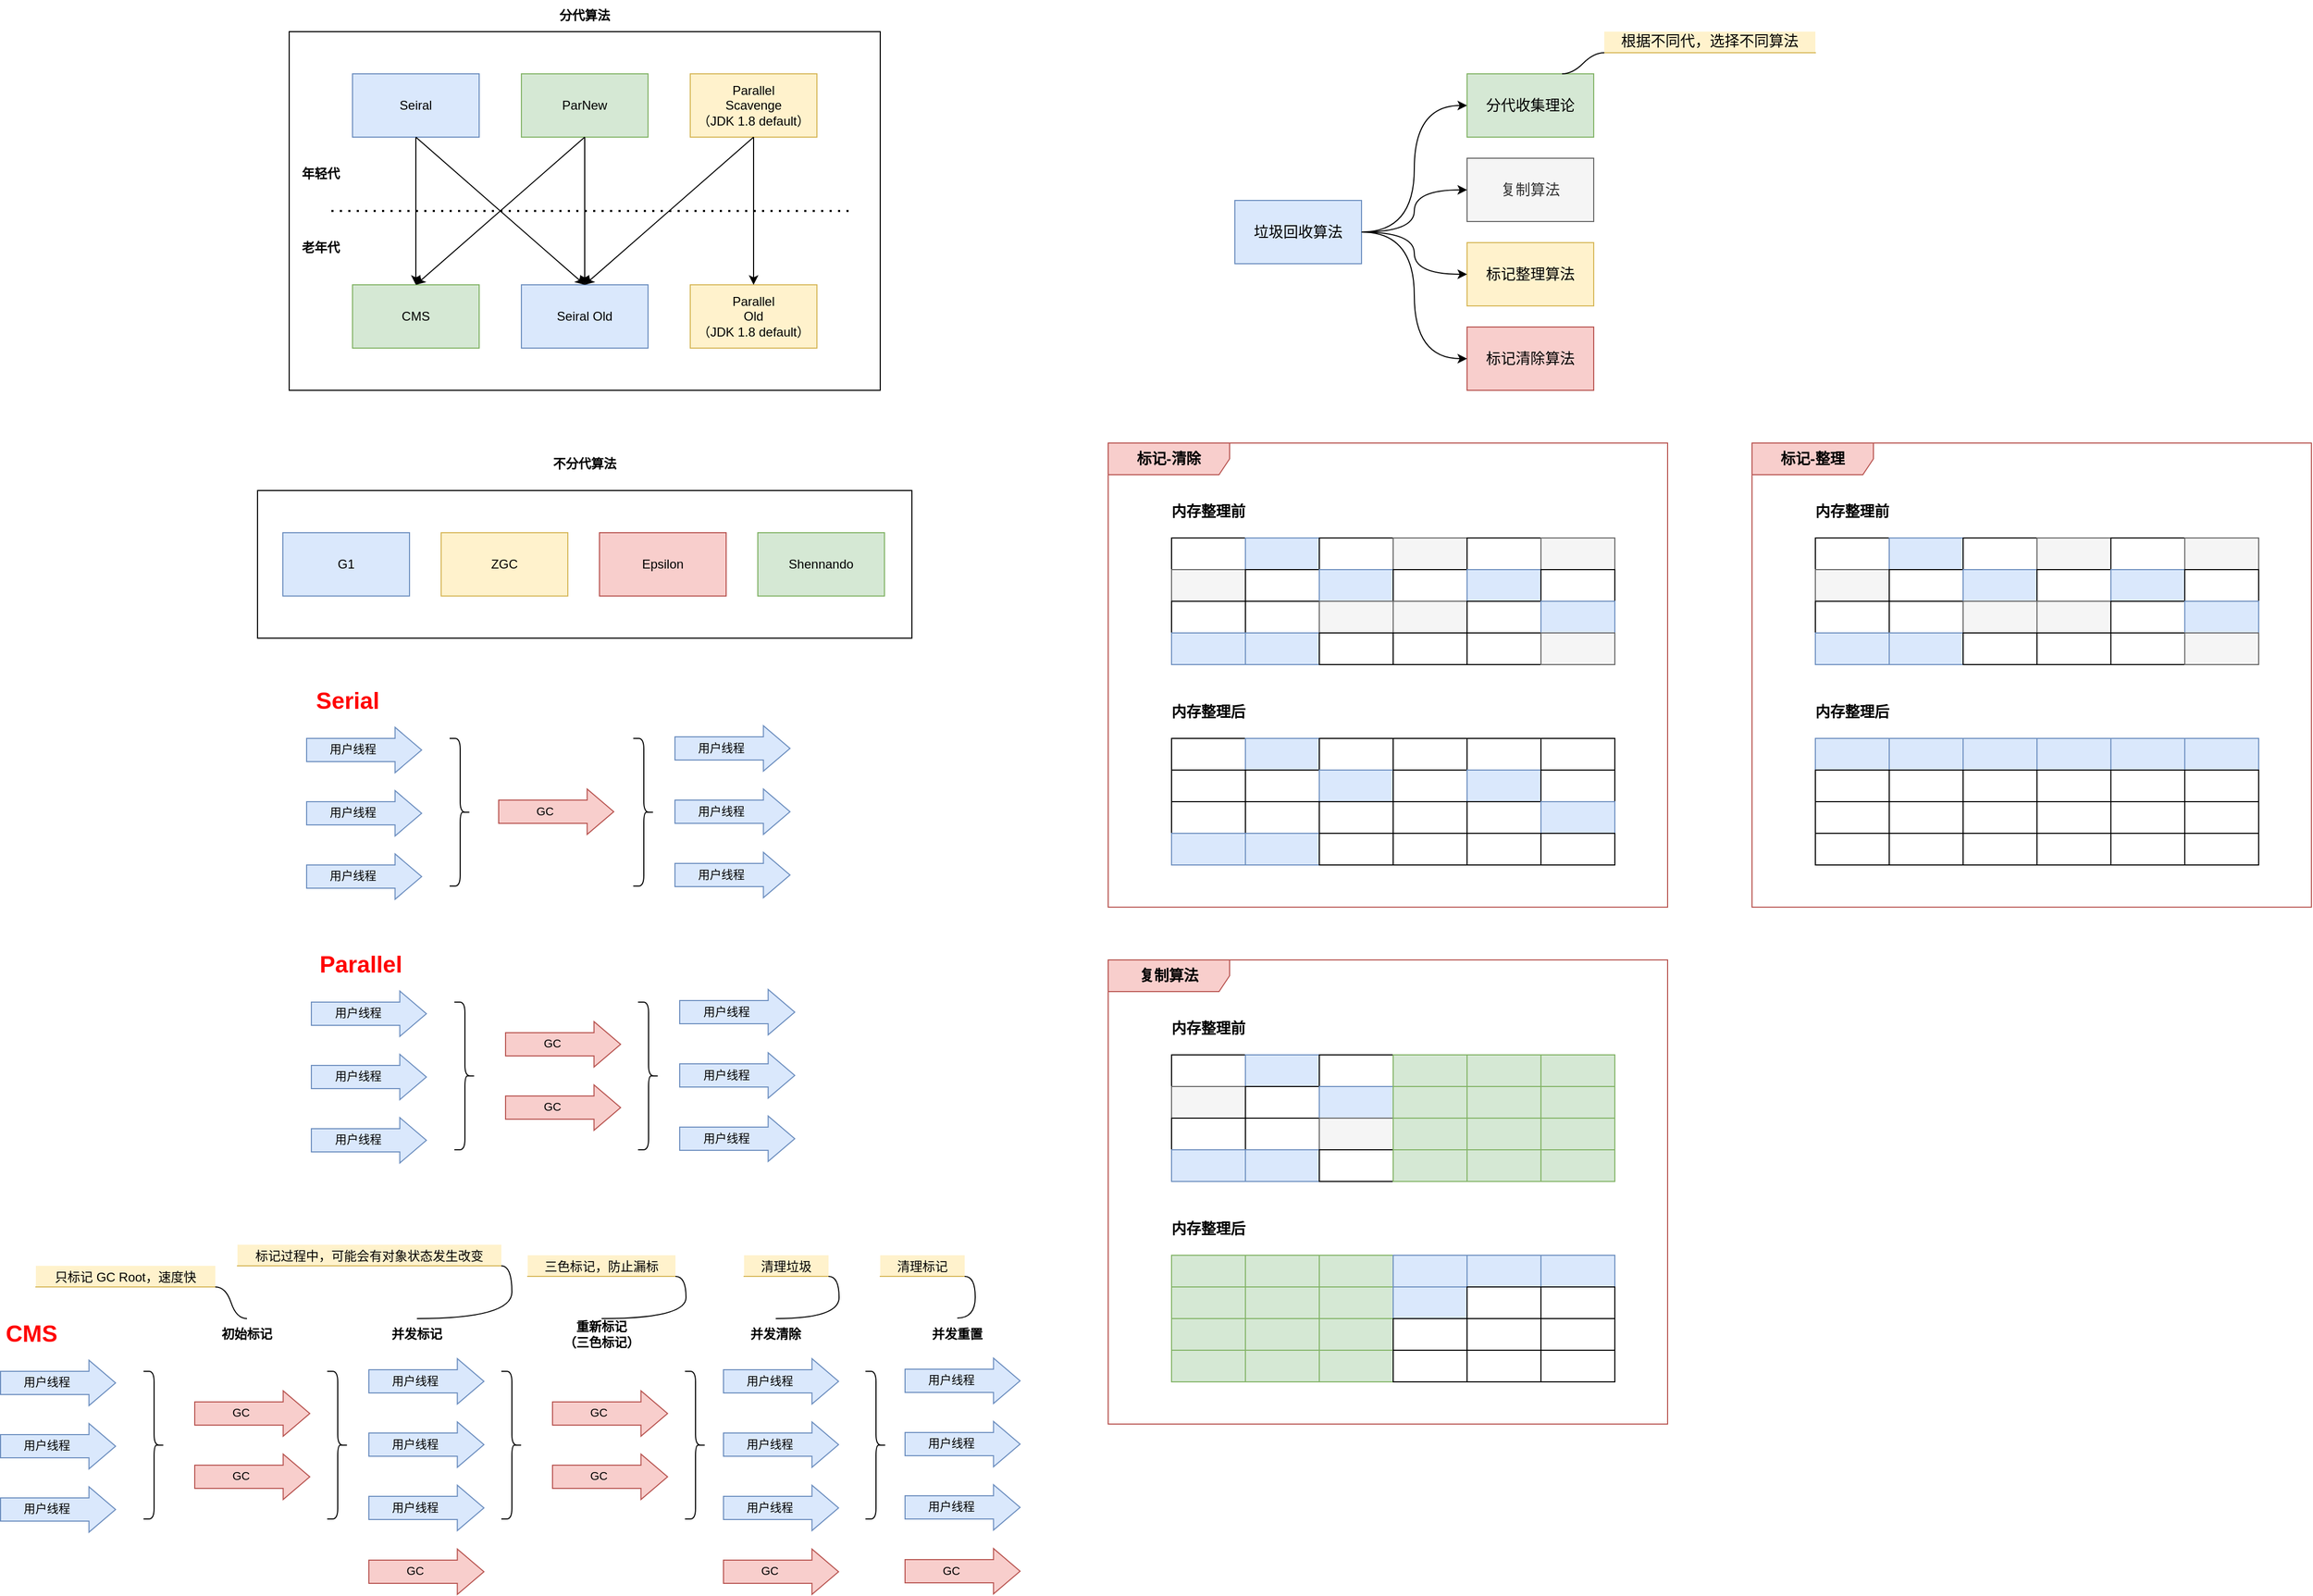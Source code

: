 <mxfile version="18.2.0" type="github">
  <diagram id="1PFcjF8s6i4Pq3PZUs-d" name="Page-1">
    <mxGraphModel dx="2013" dy="738" grid="1" gridSize="10" guides="1" tooltips="1" connect="1" arrows="1" fold="1" page="1" pageScale="1" pageWidth="827" pageHeight="1169" math="0" shadow="0">
      <root>
        <mxCell id="0" />
        <mxCell id="1" parent="0" />
        <mxCell id="j8lpk0enRqLWVNlk2AlS-68" value="标记-清除" style="shape=umlFrame;whiteSpace=wrap;html=1;shadow=0;labelBackgroundColor=none;fontSize=14;fillColor=#f8cecc;width=115;height=30;strokeColor=#b85450;fontStyle=1" vertex="1" parent="1">
          <mxGeometry x="910" y="490" width="530" height="440" as="geometry" />
        </mxCell>
        <mxCell id="j8lpk0enRqLWVNlk2AlS-4" value="" style="group" vertex="1" connectable="0" parent="1">
          <mxGeometry x="104" y="495" width="620" height="180" as="geometry" />
        </mxCell>
        <mxCell id="15FgrxkuGVqEY8UUjRXU-22" value="" style="rounded=0;whiteSpace=wrap;html=1;" parent="j8lpk0enRqLWVNlk2AlS-4" vertex="1">
          <mxGeometry y="40" width="620" height="140" as="geometry" />
        </mxCell>
        <mxCell id="15FgrxkuGVqEY8UUjRXU-18" value="G1" style="rounded=0;whiteSpace=wrap;html=1;fillColor=#dae8fc;strokeColor=#6c8ebf;" parent="j8lpk0enRqLWVNlk2AlS-4" vertex="1">
          <mxGeometry x="24" y="80" width="120" height="60" as="geometry" />
        </mxCell>
        <mxCell id="15FgrxkuGVqEY8UUjRXU-19" value="ZGC" style="rounded=0;whiteSpace=wrap;html=1;fillColor=#fff2cc;strokeColor=#d6b656;" parent="j8lpk0enRqLWVNlk2AlS-4" vertex="1">
          <mxGeometry x="174" y="80" width="120" height="60" as="geometry" />
        </mxCell>
        <mxCell id="15FgrxkuGVqEY8UUjRXU-20" value="Epsilon" style="rounded=0;whiteSpace=wrap;html=1;fillColor=#f8cecc;strokeColor=#b85450;" parent="j8lpk0enRqLWVNlk2AlS-4" vertex="1">
          <mxGeometry x="324" y="80" width="120" height="60" as="geometry" />
        </mxCell>
        <mxCell id="15FgrxkuGVqEY8UUjRXU-21" value="Shennando" style="rounded=0;whiteSpace=wrap;html=1;fillColor=#d5e8d4;strokeColor=#82b366;" parent="j8lpk0enRqLWVNlk2AlS-4" vertex="1">
          <mxGeometry x="474" y="80" width="120" height="60" as="geometry" />
        </mxCell>
        <mxCell id="15FgrxkuGVqEY8UUjRXU-23" value="不分代算法" style="text;html=1;strokeColor=none;fillColor=none;align=center;verticalAlign=middle;whiteSpace=wrap;rounded=0;fontStyle=1" parent="j8lpk0enRqLWVNlk2AlS-4" vertex="1">
          <mxGeometry x="272" width="76" height="30" as="geometry" />
        </mxCell>
        <mxCell id="j8lpk0enRqLWVNlk2AlS-5" value="" style="group" vertex="1" connectable="0" parent="1">
          <mxGeometry x="134" y="70" width="560" height="370" as="geometry" />
        </mxCell>
        <mxCell id="15FgrxkuGVqEY8UUjRXU-17" value="" style="rounded=0;whiteSpace=wrap;html=1;" parent="j8lpk0enRqLWVNlk2AlS-5" vertex="1">
          <mxGeometry y="30" width="560" height="340" as="geometry" />
        </mxCell>
        <mxCell id="15FgrxkuGVqEY8UUjRXU-10" style="edgeStyle=none;rounded=0;orthogonalLoop=1;jettySize=auto;html=1;exitX=0.5;exitY=1;exitDx=0;exitDy=0;" parent="j8lpk0enRqLWVNlk2AlS-5" source="15FgrxkuGVqEY8UUjRXU-1" edge="1">
          <mxGeometry relative="1" as="geometry">
            <mxPoint x="120" y="270" as="targetPoint" />
          </mxGeometry>
        </mxCell>
        <mxCell id="15FgrxkuGVqEY8UUjRXU-1" value="Seiral" style="rounded=0;whiteSpace=wrap;html=1;fillColor=#dae8fc;strokeColor=#6c8ebf;" parent="j8lpk0enRqLWVNlk2AlS-5" vertex="1">
          <mxGeometry x="60" y="70" width="120" height="60" as="geometry" />
        </mxCell>
        <mxCell id="15FgrxkuGVqEY8UUjRXU-2" value="ParNew" style="rounded=0;whiteSpace=wrap;html=1;fillColor=#d5e8d4;strokeColor=#82b366;" parent="j8lpk0enRqLWVNlk2AlS-5" vertex="1">
          <mxGeometry x="220" y="70" width="120" height="60" as="geometry" />
        </mxCell>
        <mxCell id="15FgrxkuGVqEY8UUjRXU-3" value="Parallel&lt;br&gt;Scavenge&lt;br&gt;（JDK 1.8 default）" style="rounded=0;whiteSpace=wrap;html=1;fillColor=#fff2cc;strokeColor=#d6b656;" parent="j8lpk0enRqLWVNlk2AlS-5" vertex="1">
          <mxGeometry x="380" y="70" width="120" height="60" as="geometry" />
        </mxCell>
        <mxCell id="15FgrxkuGVqEY8UUjRXU-4" value="CMS" style="rounded=0;whiteSpace=wrap;html=1;fillColor=#d5e8d4;strokeColor=#82b366;" parent="j8lpk0enRqLWVNlk2AlS-5" vertex="1">
          <mxGeometry x="60" y="270" width="120" height="60" as="geometry" />
        </mxCell>
        <mxCell id="15FgrxkuGVqEY8UUjRXU-9" style="edgeStyle=none;rounded=0;orthogonalLoop=1;jettySize=auto;html=1;exitX=0.5;exitY=1;exitDx=0;exitDy=0;entryX=0.5;entryY=0;entryDx=0;entryDy=0;" parent="j8lpk0enRqLWVNlk2AlS-5" source="15FgrxkuGVqEY8UUjRXU-2" target="15FgrxkuGVqEY8UUjRXU-4" edge="1">
          <mxGeometry relative="1" as="geometry" />
        </mxCell>
        <mxCell id="15FgrxkuGVqEY8UUjRXU-5" value="Seiral Old" style="rounded=0;whiteSpace=wrap;html=1;fillColor=#dae8fc;strokeColor=#6c8ebf;" parent="j8lpk0enRqLWVNlk2AlS-5" vertex="1">
          <mxGeometry x="220" y="270" width="120" height="60" as="geometry" />
        </mxCell>
        <mxCell id="15FgrxkuGVqEY8UUjRXU-8" style="rounded=0;orthogonalLoop=1;jettySize=auto;html=1;exitX=0.5;exitY=1;exitDx=0;exitDy=0;entryX=0.5;entryY=0;entryDx=0;entryDy=0;" parent="j8lpk0enRqLWVNlk2AlS-5" source="15FgrxkuGVqEY8UUjRXU-1" target="15FgrxkuGVqEY8UUjRXU-5" edge="1">
          <mxGeometry relative="1" as="geometry" />
        </mxCell>
        <mxCell id="15FgrxkuGVqEY8UUjRXU-12" style="edgeStyle=none;rounded=0;orthogonalLoop=1;jettySize=auto;html=1;exitX=0.5;exitY=1;exitDx=0;exitDy=0;entryX=0.5;entryY=0;entryDx=0;entryDy=0;" parent="j8lpk0enRqLWVNlk2AlS-5" source="15FgrxkuGVqEY8UUjRXU-2" target="15FgrxkuGVqEY8UUjRXU-5" edge="1">
          <mxGeometry relative="1" as="geometry" />
        </mxCell>
        <mxCell id="j8lpk0enRqLWVNlk2AlS-2" style="edgeStyle=none;rounded=0;orthogonalLoop=1;jettySize=auto;html=1;exitX=0.5;exitY=1;exitDx=0;exitDy=0;entryX=0.5;entryY=0;entryDx=0;entryDy=0;labelBackgroundColor=none;fontSize=14;fontColor=#000000;startArrow=none;startFill=0;" edge="1" parent="j8lpk0enRqLWVNlk2AlS-5" source="15FgrxkuGVqEY8UUjRXU-3" target="15FgrxkuGVqEY8UUjRXU-5">
          <mxGeometry relative="1" as="geometry" />
        </mxCell>
        <mxCell id="15FgrxkuGVqEY8UUjRXU-7" value="Parallel&lt;br&gt;Old&lt;br&gt;（JDK 1.8 default）" style="rounded=0;whiteSpace=wrap;html=1;fillColor=#fff2cc;strokeColor=#d6b656;" parent="j8lpk0enRqLWVNlk2AlS-5" vertex="1">
          <mxGeometry x="380" y="270" width="120" height="60" as="geometry" />
        </mxCell>
        <mxCell id="15FgrxkuGVqEY8UUjRXU-11" style="edgeStyle=none;rounded=0;orthogonalLoop=1;jettySize=auto;html=1;exitX=0.5;exitY=1;exitDx=0;exitDy=0;entryX=0.5;entryY=0;entryDx=0;entryDy=0;" parent="j8lpk0enRqLWVNlk2AlS-5" source="15FgrxkuGVqEY8UUjRXU-3" target="15FgrxkuGVqEY8UUjRXU-7" edge="1">
          <mxGeometry relative="1" as="geometry" />
        </mxCell>
        <mxCell id="15FgrxkuGVqEY8UUjRXU-13" value="" style="endArrow=none;dashed=1;html=1;dashPattern=1 3;strokeWidth=2;rounded=0;" parent="j8lpk0enRqLWVNlk2AlS-5" edge="1">
          <mxGeometry width="50" height="50" relative="1" as="geometry">
            <mxPoint x="40" y="200" as="sourcePoint" />
            <mxPoint x="530" y="200" as="targetPoint" />
          </mxGeometry>
        </mxCell>
        <mxCell id="15FgrxkuGVqEY8UUjRXU-14" value="年轻代" style="text;html=1;strokeColor=none;fillColor=none;align=center;verticalAlign=middle;whiteSpace=wrap;rounded=0;fontStyle=1" parent="j8lpk0enRqLWVNlk2AlS-5" vertex="1">
          <mxGeometry y="150" width="60" height="30" as="geometry" />
        </mxCell>
        <mxCell id="15FgrxkuGVqEY8UUjRXU-15" value="老年代" style="text;html=1;strokeColor=none;fillColor=none;align=center;verticalAlign=middle;whiteSpace=wrap;rounded=0;fontStyle=1" parent="j8lpk0enRqLWVNlk2AlS-5" vertex="1">
          <mxGeometry y="220" width="60" height="30" as="geometry" />
        </mxCell>
        <mxCell id="15FgrxkuGVqEY8UUjRXU-16" value="分代算法" style="text;html=1;strokeColor=none;fillColor=none;align=center;verticalAlign=middle;whiteSpace=wrap;rounded=0;fontStyle=1" parent="j8lpk0enRqLWVNlk2AlS-5" vertex="1">
          <mxGeometry x="250" width="60" height="30" as="geometry" />
        </mxCell>
        <mxCell id="j8lpk0enRqLWVNlk2AlS-15" value="" style="group" vertex="1" connectable="0" parent="1">
          <mxGeometry x="1030" y="140" width="340" height="300" as="geometry" />
        </mxCell>
        <mxCell id="j8lpk0enRqLWVNlk2AlS-6" value="垃圾回收算法" style="rounded=0;whiteSpace=wrap;html=1;shadow=0;labelBackgroundColor=none;fontSize=14;fillColor=#dae8fc;strokeColor=#6c8ebf;" vertex="1" parent="j8lpk0enRqLWVNlk2AlS-15">
          <mxGeometry y="120" width="120" height="60" as="geometry" />
        </mxCell>
        <mxCell id="j8lpk0enRqLWVNlk2AlS-7" value="分代收集理论" style="whiteSpace=wrap;html=1;fontSize=14;rounded=0;shadow=0;labelBackgroundColor=none;fillColor=#d5e8d4;strokeColor=#82b366;" vertex="1" parent="j8lpk0enRqLWVNlk2AlS-15">
          <mxGeometry x="220" width="120" height="60" as="geometry" />
        </mxCell>
        <mxCell id="j8lpk0enRqLWVNlk2AlS-8" value="" style="edgeStyle=orthogonalEdgeStyle;rounded=0;orthogonalLoop=1;jettySize=auto;html=1;labelBackgroundColor=none;fontSize=14;fontColor=#000000;startArrow=none;startFill=0;curved=1;entryX=0;entryY=0.5;entryDx=0;entryDy=0;" edge="1" parent="j8lpk0enRqLWVNlk2AlS-15" source="j8lpk0enRqLWVNlk2AlS-6" target="j8lpk0enRqLWVNlk2AlS-7">
          <mxGeometry relative="1" as="geometry" />
        </mxCell>
        <mxCell id="j8lpk0enRqLWVNlk2AlS-9" value="复制算法" style="whiteSpace=wrap;html=1;fontSize=14;fontColor=#333333;rounded=0;shadow=0;labelBackgroundColor=none;fillColor=#f5f5f5;strokeColor=#666666;" vertex="1" parent="j8lpk0enRqLWVNlk2AlS-15">
          <mxGeometry x="220" y="80" width="120" height="60" as="geometry" />
        </mxCell>
        <mxCell id="j8lpk0enRqLWVNlk2AlS-10" value="" style="edgeStyle=orthogonalEdgeStyle;curved=1;rounded=0;orthogonalLoop=1;jettySize=auto;html=1;labelBackgroundColor=none;fontSize=14;fontColor=#000000;startArrow=none;startFill=0;" edge="1" parent="j8lpk0enRqLWVNlk2AlS-15" source="j8lpk0enRqLWVNlk2AlS-6" target="j8lpk0enRqLWVNlk2AlS-9">
          <mxGeometry relative="1" as="geometry" />
        </mxCell>
        <mxCell id="j8lpk0enRqLWVNlk2AlS-11" value="标记整理算法" style="whiteSpace=wrap;html=1;fontSize=14;rounded=0;shadow=0;labelBackgroundColor=none;fillColor=#fff2cc;strokeColor=#d6b656;" vertex="1" parent="j8lpk0enRqLWVNlk2AlS-15">
          <mxGeometry x="220" y="160" width="120" height="60" as="geometry" />
        </mxCell>
        <mxCell id="j8lpk0enRqLWVNlk2AlS-12" value="" style="edgeStyle=orthogonalEdgeStyle;curved=1;rounded=0;orthogonalLoop=1;jettySize=auto;html=1;labelBackgroundColor=none;fontSize=14;fontColor=#000000;startArrow=none;startFill=0;entryX=0;entryY=0.5;entryDx=0;entryDy=0;" edge="1" parent="j8lpk0enRqLWVNlk2AlS-15" source="j8lpk0enRqLWVNlk2AlS-6" target="j8lpk0enRqLWVNlk2AlS-11">
          <mxGeometry relative="1" as="geometry" />
        </mxCell>
        <mxCell id="j8lpk0enRqLWVNlk2AlS-13" value="标记清除算法" style="whiteSpace=wrap;html=1;fontSize=14;rounded=0;shadow=0;labelBackgroundColor=none;fillColor=#f8cecc;strokeColor=#b85450;" vertex="1" parent="j8lpk0enRqLWVNlk2AlS-15">
          <mxGeometry x="220" y="240" width="120" height="60" as="geometry" />
        </mxCell>
        <mxCell id="j8lpk0enRqLWVNlk2AlS-14" style="edgeStyle=orthogonalEdgeStyle;curved=1;rounded=0;orthogonalLoop=1;jettySize=auto;html=1;exitX=1;exitY=0.5;exitDx=0;exitDy=0;entryX=0;entryY=0.5;entryDx=0;entryDy=0;labelBackgroundColor=none;fontSize=14;fontColor=#000000;startArrow=none;startFill=0;" edge="1" parent="j8lpk0enRqLWVNlk2AlS-15" source="j8lpk0enRqLWVNlk2AlS-6" target="j8lpk0enRqLWVNlk2AlS-13">
          <mxGeometry relative="1" as="geometry" />
        </mxCell>
        <mxCell id="j8lpk0enRqLWVNlk2AlS-16" value="" style="rounded=0;whiteSpace=wrap;html=1;shadow=0;labelBackgroundColor=none;fontSize=14;fontColor=#000000;fillColor=default;gradientColor=none;" vertex="1" parent="1">
          <mxGeometry x="970" y="580" width="70" height="30" as="geometry" />
        </mxCell>
        <mxCell id="j8lpk0enRqLWVNlk2AlS-17" value="" style="rounded=0;whiteSpace=wrap;html=1;shadow=0;labelBackgroundColor=none;fontSize=14;fillColor=#dae8fc;strokeColor=#6c8ebf;" vertex="1" parent="1">
          <mxGeometry x="1040" y="580" width="70" height="30" as="geometry" />
        </mxCell>
        <mxCell id="j8lpk0enRqLWVNlk2AlS-18" value="" style="rounded=0;whiteSpace=wrap;html=1;shadow=0;labelBackgroundColor=none;fontSize=14;fontColor=#000000;fillColor=default;gradientColor=none;" vertex="1" parent="1">
          <mxGeometry x="1110" y="580" width="70" height="30" as="geometry" />
        </mxCell>
        <mxCell id="j8lpk0enRqLWVNlk2AlS-19" value="" style="rounded=0;whiteSpace=wrap;html=1;shadow=0;labelBackgroundColor=none;fontSize=14;fontColor=#333333;fillColor=#f5f5f5;strokeColor=#666666;" vertex="1" parent="1">
          <mxGeometry x="1180" y="580" width="70" height="30" as="geometry" />
        </mxCell>
        <mxCell id="j8lpk0enRqLWVNlk2AlS-20" value="" style="rounded=0;whiteSpace=wrap;html=1;shadow=0;labelBackgroundColor=none;fontSize=14;fontColor=#000000;fillColor=default;gradientColor=none;" vertex="1" parent="1">
          <mxGeometry x="1250" y="580" width="70" height="30" as="geometry" />
        </mxCell>
        <mxCell id="j8lpk0enRqLWVNlk2AlS-22" value="" style="rounded=0;whiteSpace=wrap;html=1;shadow=0;labelBackgroundColor=none;fontSize=14;fontColor=#333333;fillColor=#f5f5f5;strokeColor=#666666;" vertex="1" parent="1">
          <mxGeometry x="970" y="610" width="70" height="30" as="geometry" />
        </mxCell>
        <mxCell id="j8lpk0enRqLWVNlk2AlS-23" value="" style="rounded=0;whiteSpace=wrap;html=1;shadow=0;labelBackgroundColor=none;fontSize=14;fontColor=#000000;fillColor=default;gradientColor=none;" vertex="1" parent="1">
          <mxGeometry x="1040" y="610" width="70" height="30" as="geometry" />
        </mxCell>
        <mxCell id="j8lpk0enRqLWVNlk2AlS-24" value="" style="rounded=0;whiteSpace=wrap;html=1;shadow=0;labelBackgroundColor=none;fontSize=14;fillColor=#dae8fc;strokeColor=#6c8ebf;" vertex="1" parent="1">
          <mxGeometry x="1110" y="610" width="70" height="30" as="geometry" />
        </mxCell>
        <mxCell id="j8lpk0enRqLWVNlk2AlS-25" value="" style="rounded=0;whiteSpace=wrap;html=1;shadow=0;labelBackgroundColor=none;fontSize=14;fontColor=#000000;fillColor=default;gradientColor=none;" vertex="1" parent="1">
          <mxGeometry x="1180" y="610" width="70" height="30" as="geometry" />
        </mxCell>
        <mxCell id="j8lpk0enRqLWVNlk2AlS-26" value="" style="rounded=0;whiteSpace=wrap;html=1;shadow=0;labelBackgroundColor=none;fontSize=14;fillColor=#dae8fc;strokeColor=#6c8ebf;" vertex="1" parent="1">
          <mxGeometry x="1250" y="610" width="70" height="30" as="geometry" />
        </mxCell>
        <mxCell id="j8lpk0enRqLWVNlk2AlS-27" value="" style="rounded=0;whiteSpace=wrap;html=1;shadow=0;labelBackgroundColor=none;fontSize=14;fontColor=#000000;fillColor=default;gradientColor=none;" vertex="1" parent="1">
          <mxGeometry x="970" y="640" width="70" height="30" as="geometry" />
        </mxCell>
        <mxCell id="j8lpk0enRqLWVNlk2AlS-28" value="" style="rounded=0;whiteSpace=wrap;html=1;shadow=0;labelBackgroundColor=none;fontSize=14;fontColor=#000000;fillColor=default;gradientColor=none;" vertex="1" parent="1">
          <mxGeometry x="1040" y="640" width="70" height="30" as="geometry" />
        </mxCell>
        <mxCell id="j8lpk0enRqLWVNlk2AlS-29" value="" style="rounded=0;whiteSpace=wrap;html=1;shadow=0;labelBackgroundColor=none;fontSize=14;fontColor=#333333;fillColor=#f5f5f5;strokeColor=#666666;" vertex="1" parent="1">
          <mxGeometry x="1110" y="640" width="70" height="30" as="geometry" />
        </mxCell>
        <mxCell id="j8lpk0enRqLWVNlk2AlS-30" value="" style="rounded=0;whiteSpace=wrap;html=1;shadow=0;labelBackgroundColor=none;fontSize=14;fontColor=#333333;fillColor=#f5f5f5;strokeColor=#666666;" vertex="1" parent="1">
          <mxGeometry x="1180" y="640" width="70" height="30" as="geometry" />
        </mxCell>
        <mxCell id="j8lpk0enRqLWVNlk2AlS-31" value="" style="rounded=0;whiteSpace=wrap;html=1;shadow=0;labelBackgroundColor=none;fontSize=14;fontColor=#000000;fillColor=default;gradientColor=none;" vertex="1" parent="1">
          <mxGeometry x="1250" y="640" width="70" height="30" as="geometry" />
        </mxCell>
        <mxCell id="j8lpk0enRqLWVNlk2AlS-32" value="" style="rounded=0;whiteSpace=wrap;html=1;shadow=0;labelBackgroundColor=none;fontSize=14;fontColor=#333333;fillColor=#f5f5f5;strokeColor=#666666;" vertex="1" parent="1">
          <mxGeometry x="1320" y="580" width="70" height="30" as="geometry" />
        </mxCell>
        <mxCell id="j8lpk0enRqLWVNlk2AlS-33" value="" style="rounded=0;whiteSpace=wrap;html=1;shadow=0;labelBackgroundColor=none;fontSize=14;fontColor=#000000;fillColor=default;gradientColor=none;" vertex="1" parent="1">
          <mxGeometry x="1320" y="610" width="70" height="30" as="geometry" />
        </mxCell>
        <mxCell id="j8lpk0enRqLWVNlk2AlS-34" value="" style="rounded=0;whiteSpace=wrap;html=1;shadow=0;labelBackgroundColor=none;fontSize=14;fillColor=#dae8fc;strokeColor=#6c8ebf;" vertex="1" parent="1">
          <mxGeometry x="1320" y="640" width="70" height="30" as="geometry" />
        </mxCell>
        <mxCell id="j8lpk0enRqLWVNlk2AlS-35" value="" style="rounded=0;whiteSpace=wrap;html=1;shadow=0;labelBackgroundColor=none;fontSize=14;fillColor=#dae8fc;strokeColor=#6c8ebf;" vertex="1" parent="1">
          <mxGeometry x="970" y="670" width="70" height="30" as="geometry" />
        </mxCell>
        <mxCell id="j8lpk0enRqLWVNlk2AlS-36" value="" style="rounded=0;whiteSpace=wrap;html=1;shadow=0;labelBackgroundColor=none;fontSize=14;fillColor=#dae8fc;strokeColor=#6c8ebf;" vertex="1" parent="1">
          <mxGeometry x="1040" y="670" width="70" height="30" as="geometry" />
        </mxCell>
        <mxCell id="j8lpk0enRqLWVNlk2AlS-37" value="" style="rounded=0;whiteSpace=wrap;html=1;shadow=0;labelBackgroundColor=none;fontSize=14;fontColor=#000000;fillColor=default;gradientColor=none;" vertex="1" parent="1">
          <mxGeometry x="1110" y="670" width="70" height="30" as="geometry" />
        </mxCell>
        <mxCell id="j8lpk0enRqLWVNlk2AlS-38" value="" style="rounded=0;whiteSpace=wrap;html=1;shadow=0;labelBackgroundColor=none;fontSize=14;fontColor=#000000;fillColor=default;gradientColor=none;" vertex="1" parent="1">
          <mxGeometry x="1180" y="670" width="70" height="30" as="geometry" />
        </mxCell>
        <mxCell id="j8lpk0enRqLWVNlk2AlS-39" value="" style="rounded=0;whiteSpace=wrap;html=1;shadow=0;labelBackgroundColor=none;fontSize=14;fontColor=#000000;fillColor=default;gradientColor=none;" vertex="1" parent="1">
          <mxGeometry x="1250" y="670" width="70" height="30" as="geometry" />
        </mxCell>
        <mxCell id="j8lpk0enRqLWVNlk2AlS-40" value="" style="rounded=0;whiteSpace=wrap;html=1;shadow=0;labelBackgroundColor=none;fontSize=14;fontColor=#333333;fillColor=#f5f5f5;strokeColor=#666666;" vertex="1" parent="1">
          <mxGeometry x="1320" y="670" width="70" height="30" as="geometry" />
        </mxCell>
        <mxCell id="j8lpk0enRqLWVNlk2AlS-41" value="" style="rounded=0;whiteSpace=wrap;html=1;shadow=0;labelBackgroundColor=none;fontSize=14;fontColor=#000000;fillColor=default;gradientColor=none;" vertex="1" parent="1">
          <mxGeometry x="970" y="770" width="70" height="30" as="geometry" />
        </mxCell>
        <mxCell id="j8lpk0enRqLWVNlk2AlS-42" value="" style="rounded=0;whiteSpace=wrap;html=1;shadow=0;labelBackgroundColor=none;fontSize=14;fillColor=#dae8fc;strokeColor=#6c8ebf;" vertex="1" parent="1">
          <mxGeometry x="1040" y="770" width="70" height="30" as="geometry" />
        </mxCell>
        <mxCell id="j8lpk0enRqLWVNlk2AlS-43" value="" style="rounded=0;whiteSpace=wrap;html=1;shadow=0;labelBackgroundColor=none;fontSize=14;fontColor=#000000;fillColor=default;gradientColor=none;" vertex="1" parent="1">
          <mxGeometry x="1110" y="770" width="70" height="30" as="geometry" />
        </mxCell>
        <mxCell id="j8lpk0enRqLWVNlk2AlS-44" value="" style="rounded=0;whiteSpace=wrap;html=1;shadow=0;labelBackgroundColor=none;fontSize=14;" vertex="1" parent="1">
          <mxGeometry x="1180" y="770" width="70" height="30" as="geometry" />
        </mxCell>
        <mxCell id="j8lpk0enRqLWVNlk2AlS-45" value="" style="rounded=0;whiteSpace=wrap;html=1;shadow=0;labelBackgroundColor=none;fontSize=14;fontColor=#000000;fillColor=default;gradientColor=none;" vertex="1" parent="1">
          <mxGeometry x="1250" y="770" width="70" height="30" as="geometry" />
        </mxCell>
        <mxCell id="j8lpk0enRqLWVNlk2AlS-46" value="" style="rounded=0;whiteSpace=wrap;html=1;shadow=0;labelBackgroundColor=none;fontSize=14;fontColor=#000000;fillColor=default;gradientColor=none;" vertex="1" parent="1">
          <mxGeometry x="970" y="800" width="70" height="30" as="geometry" />
        </mxCell>
        <mxCell id="j8lpk0enRqLWVNlk2AlS-47" value="" style="rounded=0;whiteSpace=wrap;html=1;shadow=0;labelBackgroundColor=none;fontSize=14;fontColor=#000000;fillColor=default;gradientColor=none;" vertex="1" parent="1">
          <mxGeometry x="1040" y="800" width="70" height="30" as="geometry" />
        </mxCell>
        <mxCell id="j8lpk0enRqLWVNlk2AlS-48" value="" style="rounded=0;whiteSpace=wrap;html=1;shadow=0;labelBackgroundColor=none;fontSize=14;fillColor=#dae8fc;strokeColor=#6c8ebf;" vertex="1" parent="1">
          <mxGeometry x="1110" y="800" width="70" height="30" as="geometry" />
        </mxCell>
        <mxCell id="j8lpk0enRqLWVNlk2AlS-49" value="" style="rounded=0;whiteSpace=wrap;html=1;shadow=0;labelBackgroundColor=none;fontSize=14;fontColor=#000000;fillColor=default;gradientColor=none;" vertex="1" parent="1">
          <mxGeometry x="1180" y="800" width="70" height="30" as="geometry" />
        </mxCell>
        <mxCell id="j8lpk0enRqLWVNlk2AlS-50" value="" style="rounded=0;whiteSpace=wrap;html=1;shadow=0;labelBackgroundColor=none;fontSize=14;fillColor=#dae8fc;strokeColor=#6c8ebf;" vertex="1" parent="1">
          <mxGeometry x="1250" y="800" width="70" height="30" as="geometry" />
        </mxCell>
        <mxCell id="j8lpk0enRqLWVNlk2AlS-51" value="" style="rounded=0;whiteSpace=wrap;html=1;shadow=0;labelBackgroundColor=none;fontSize=14;fontColor=#000000;fillColor=default;gradientColor=none;" vertex="1" parent="1">
          <mxGeometry x="970" y="830" width="70" height="30" as="geometry" />
        </mxCell>
        <mxCell id="j8lpk0enRqLWVNlk2AlS-52" value="" style="rounded=0;whiteSpace=wrap;html=1;shadow=0;labelBackgroundColor=none;fontSize=14;fontColor=#000000;fillColor=default;gradientColor=none;" vertex="1" parent="1">
          <mxGeometry x="1040" y="830" width="70" height="30" as="geometry" />
        </mxCell>
        <mxCell id="j8lpk0enRqLWVNlk2AlS-53" value="" style="rounded=0;whiteSpace=wrap;html=1;shadow=0;labelBackgroundColor=none;fontSize=14;fontColor=#000000;fillColor=default;gradientColor=none;" vertex="1" parent="1">
          <mxGeometry x="1110" y="830" width="70" height="30" as="geometry" />
        </mxCell>
        <mxCell id="j8lpk0enRqLWVNlk2AlS-54" value="" style="rounded=0;whiteSpace=wrap;html=1;shadow=0;labelBackgroundColor=none;fontSize=14;fontColor=#000000;fillColor=default;gradientColor=none;" vertex="1" parent="1">
          <mxGeometry x="1180" y="830" width="70" height="30" as="geometry" />
        </mxCell>
        <mxCell id="j8lpk0enRqLWVNlk2AlS-55" value="" style="rounded=0;whiteSpace=wrap;html=1;shadow=0;labelBackgroundColor=none;fontSize=14;fontColor=#000000;fillColor=default;gradientColor=none;" vertex="1" parent="1">
          <mxGeometry x="1250" y="830" width="70" height="30" as="geometry" />
        </mxCell>
        <mxCell id="j8lpk0enRqLWVNlk2AlS-56" value="" style="rounded=0;whiteSpace=wrap;html=1;shadow=0;labelBackgroundColor=none;fontSize=14;" vertex="1" parent="1">
          <mxGeometry x="1320" y="770" width="70" height="30" as="geometry" />
        </mxCell>
        <mxCell id="j8lpk0enRqLWVNlk2AlS-57" value="" style="rounded=0;whiteSpace=wrap;html=1;shadow=0;labelBackgroundColor=none;fontSize=14;fontColor=#000000;fillColor=default;gradientColor=none;" vertex="1" parent="1">
          <mxGeometry x="1320" y="800" width="70" height="30" as="geometry" />
        </mxCell>
        <mxCell id="j8lpk0enRqLWVNlk2AlS-58" value="" style="rounded=0;whiteSpace=wrap;html=1;shadow=0;labelBackgroundColor=none;fontSize=14;fillColor=#dae8fc;strokeColor=#6c8ebf;" vertex="1" parent="1">
          <mxGeometry x="1320" y="830" width="70" height="30" as="geometry" />
        </mxCell>
        <mxCell id="j8lpk0enRqLWVNlk2AlS-59" value="" style="rounded=0;whiteSpace=wrap;html=1;shadow=0;labelBackgroundColor=none;fontSize=14;fillColor=#dae8fc;strokeColor=#6c8ebf;" vertex="1" parent="1">
          <mxGeometry x="970" y="860" width="70" height="30" as="geometry" />
        </mxCell>
        <mxCell id="j8lpk0enRqLWVNlk2AlS-60" value="" style="rounded=0;whiteSpace=wrap;html=1;shadow=0;labelBackgroundColor=none;fontSize=14;fillColor=#dae8fc;strokeColor=#6c8ebf;" vertex="1" parent="1">
          <mxGeometry x="1040" y="860" width="70" height="30" as="geometry" />
        </mxCell>
        <mxCell id="j8lpk0enRqLWVNlk2AlS-61" value="" style="rounded=0;whiteSpace=wrap;html=1;shadow=0;labelBackgroundColor=none;fontSize=14;fontColor=#000000;fillColor=default;gradientColor=none;" vertex="1" parent="1">
          <mxGeometry x="1110" y="860" width="70" height="30" as="geometry" />
        </mxCell>
        <mxCell id="j8lpk0enRqLWVNlk2AlS-62" value="" style="rounded=0;whiteSpace=wrap;html=1;shadow=0;labelBackgroundColor=none;fontSize=14;fontColor=#000000;fillColor=default;gradientColor=none;" vertex="1" parent="1">
          <mxGeometry x="1180" y="860" width="70" height="30" as="geometry" />
        </mxCell>
        <mxCell id="j8lpk0enRqLWVNlk2AlS-63" value="" style="rounded=0;whiteSpace=wrap;html=1;shadow=0;labelBackgroundColor=none;fontSize=14;fontColor=#000000;fillColor=default;gradientColor=none;" vertex="1" parent="1">
          <mxGeometry x="1250" y="860" width="70" height="30" as="geometry" />
        </mxCell>
        <mxCell id="j8lpk0enRqLWVNlk2AlS-64" value="" style="rounded=0;whiteSpace=wrap;html=1;shadow=0;labelBackgroundColor=none;fontSize=14;fontColor=#000000;fillColor=default;gradientColor=none;" vertex="1" parent="1">
          <mxGeometry x="1320" y="860" width="70" height="30" as="geometry" />
        </mxCell>
        <mxCell id="j8lpk0enRqLWVNlk2AlS-66" value="内存整理前" style="text;html=1;strokeColor=none;fillColor=none;align=center;verticalAlign=middle;whiteSpace=wrap;rounded=0;shadow=0;labelBackgroundColor=none;fontSize=14;fontColor=#000000;fontStyle=1" vertex="1" parent="1">
          <mxGeometry x="960" y="540" width="90" height="30" as="geometry" />
        </mxCell>
        <mxCell id="j8lpk0enRqLWVNlk2AlS-67" value="内存整理后" style="text;html=1;strokeColor=none;fillColor=none;align=center;verticalAlign=middle;whiteSpace=wrap;rounded=0;shadow=0;labelBackgroundColor=none;fontSize=14;fontColor=#000000;fontStyle=1" vertex="1" parent="1">
          <mxGeometry x="960" y="730" width="90" height="30" as="geometry" />
        </mxCell>
        <mxCell id="j8lpk0enRqLWVNlk2AlS-69" value="标记-整理" style="shape=umlFrame;whiteSpace=wrap;html=1;shadow=0;labelBackgroundColor=none;fontSize=14;fillColor=#f8cecc;width=115;height=30;strokeColor=#b85450;fontStyle=1" vertex="1" parent="1">
          <mxGeometry x="1520" y="490" width="530" height="440" as="geometry" />
        </mxCell>
        <mxCell id="j8lpk0enRqLWVNlk2AlS-70" value="" style="rounded=0;whiteSpace=wrap;html=1;shadow=0;labelBackgroundColor=none;fontSize=14;fontColor=#000000;fillColor=default;gradientColor=none;" vertex="1" parent="1">
          <mxGeometry x="1580" y="580" width="70" height="30" as="geometry" />
        </mxCell>
        <mxCell id="j8lpk0enRqLWVNlk2AlS-71" value="" style="rounded=0;whiteSpace=wrap;html=1;shadow=0;labelBackgroundColor=none;fontSize=14;fillColor=#dae8fc;strokeColor=#6c8ebf;" vertex="1" parent="1">
          <mxGeometry x="1650" y="580" width="70" height="30" as="geometry" />
        </mxCell>
        <mxCell id="j8lpk0enRqLWVNlk2AlS-72" value="" style="rounded=0;whiteSpace=wrap;html=1;shadow=0;labelBackgroundColor=none;fontSize=14;fontColor=#000000;fillColor=default;gradientColor=none;" vertex="1" parent="1">
          <mxGeometry x="1720" y="580" width="70" height="30" as="geometry" />
        </mxCell>
        <mxCell id="j8lpk0enRqLWVNlk2AlS-73" value="" style="rounded=0;whiteSpace=wrap;html=1;shadow=0;labelBackgroundColor=none;fontSize=14;fontColor=#333333;fillColor=#f5f5f5;strokeColor=#666666;" vertex="1" parent="1">
          <mxGeometry x="1790" y="580" width="70" height="30" as="geometry" />
        </mxCell>
        <mxCell id="j8lpk0enRqLWVNlk2AlS-74" value="" style="rounded=0;whiteSpace=wrap;html=1;shadow=0;labelBackgroundColor=none;fontSize=14;fontColor=#000000;fillColor=default;gradientColor=none;" vertex="1" parent="1">
          <mxGeometry x="1860" y="580" width="70" height="30" as="geometry" />
        </mxCell>
        <mxCell id="j8lpk0enRqLWVNlk2AlS-75" value="" style="rounded=0;whiteSpace=wrap;html=1;shadow=0;labelBackgroundColor=none;fontSize=14;fontColor=#333333;fillColor=#f5f5f5;strokeColor=#666666;" vertex="1" parent="1">
          <mxGeometry x="1580" y="610" width="70" height="30" as="geometry" />
        </mxCell>
        <mxCell id="j8lpk0enRqLWVNlk2AlS-76" value="" style="rounded=0;whiteSpace=wrap;html=1;shadow=0;labelBackgroundColor=none;fontSize=14;fontColor=#000000;fillColor=default;gradientColor=none;" vertex="1" parent="1">
          <mxGeometry x="1650" y="610" width="70" height="30" as="geometry" />
        </mxCell>
        <mxCell id="j8lpk0enRqLWVNlk2AlS-77" value="" style="rounded=0;whiteSpace=wrap;html=1;shadow=0;labelBackgroundColor=none;fontSize=14;fillColor=#dae8fc;strokeColor=#6c8ebf;" vertex="1" parent="1">
          <mxGeometry x="1720" y="610" width="70" height="30" as="geometry" />
        </mxCell>
        <mxCell id="j8lpk0enRqLWVNlk2AlS-78" value="" style="rounded=0;whiteSpace=wrap;html=1;shadow=0;labelBackgroundColor=none;fontSize=14;fontColor=#000000;fillColor=default;gradientColor=none;" vertex="1" parent="1">
          <mxGeometry x="1790" y="610" width="70" height="30" as="geometry" />
        </mxCell>
        <mxCell id="j8lpk0enRqLWVNlk2AlS-79" value="" style="rounded=0;whiteSpace=wrap;html=1;shadow=0;labelBackgroundColor=none;fontSize=14;fillColor=#dae8fc;strokeColor=#6c8ebf;" vertex="1" parent="1">
          <mxGeometry x="1860" y="610" width="70" height="30" as="geometry" />
        </mxCell>
        <mxCell id="j8lpk0enRqLWVNlk2AlS-80" value="" style="rounded=0;whiteSpace=wrap;html=1;shadow=0;labelBackgroundColor=none;fontSize=14;fontColor=#000000;fillColor=default;gradientColor=none;" vertex="1" parent="1">
          <mxGeometry x="1580" y="640" width="70" height="30" as="geometry" />
        </mxCell>
        <mxCell id="j8lpk0enRqLWVNlk2AlS-81" value="" style="rounded=0;whiteSpace=wrap;html=1;shadow=0;labelBackgroundColor=none;fontSize=14;fontColor=#000000;fillColor=default;gradientColor=none;" vertex="1" parent="1">
          <mxGeometry x="1650" y="640" width="70" height="30" as="geometry" />
        </mxCell>
        <mxCell id="j8lpk0enRqLWVNlk2AlS-82" value="" style="rounded=0;whiteSpace=wrap;html=1;shadow=0;labelBackgroundColor=none;fontSize=14;fontColor=#333333;fillColor=#f5f5f5;strokeColor=#666666;" vertex="1" parent="1">
          <mxGeometry x="1720" y="640" width="70" height="30" as="geometry" />
        </mxCell>
        <mxCell id="j8lpk0enRqLWVNlk2AlS-83" value="" style="rounded=0;whiteSpace=wrap;html=1;shadow=0;labelBackgroundColor=none;fontSize=14;fontColor=#333333;fillColor=#f5f5f5;strokeColor=#666666;" vertex="1" parent="1">
          <mxGeometry x="1790" y="640" width="70" height="30" as="geometry" />
        </mxCell>
        <mxCell id="j8lpk0enRqLWVNlk2AlS-84" value="" style="rounded=0;whiteSpace=wrap;html=1;shadow=0;labelBackgroundColor=none;fontSize=14;fontColor=#000000;fillColor=default;gradientColor=none;" vertex="1" parent="1">
          <mxGeometry x="1860" y="640" width="70" height="30" as="geometry" />
        </mxCell>
        <mxCell id="j8lpk0enRqLWVNlk2AlS-85" value="" style="rounded=0;whiteSpace=wrap;html=1;shadow=0;labelBackgroundColor=none;fontSize=14;fontColor=#333333;fillColor=#f5f5f5;strokeColor=#666666;" vertex="1" parent="1">
          <mxGeometry x="1930" y="580" width="70" height="30" as="geometry" />
        </mxCell>
        <mxCell id="j8lpk0enRqLWVNlk2AlS-86" value="" style="rounded=0;whiteSpace=wrap;html=1;shadow=0;labelBackgroundColor=none;fontSize=14;fontColor=#000000;fillColor=default;gradientColor=none;" vertex="1" parent="1">
          <mxGeometry x="1930" y="610" width="70" height="30" as="geometry" />
        </mxCell>
        <mxCell id="j8lpk0enRqLWVNlk2AlS-87" value="" style="rounded=0;whiteSpace=wrap;html=1;shadow=0;labelBackgroundColor=none;fontSize=14;fillColor=#dae8fc;strokeColor=#6c8ebf;" vertex="1" parent="1">
          <mxGeometry x="1930" y="640" width="70" height="30" as="geometry" />
        </mxCell>
        <mxCell id="j8lpk0enRqLWVNlk2AlS-88" value="" style="rounded=0;whiteSpace=wrap;html=1;shadow=0;labelBackgroundColor=none;fontSize=14;fillColor=#dae8fc;strokeColor=#6c8ebf;" vertex="1" parent="1">
          <mxGeometry x="1580" y="670" width="70" height="30" as="geometry" />
        </mxCell>
        <mxCell id="j8lpk0enRqLWVNlk2AlS-89" value="" style="rounded=0;whiteSpace=wrap;html=1;shadow=0;labelBackgroundColor=none;fontSize=14;fillColor=#dae8fc;strokeColor=#6c8ebf;" vertex="1" parent="1">
          <mxGeometry x="1650" y="670" width="70" height="30" as="geometry" />
        </mxCell>
        <mxCell id="j8lpk0enRqLWVNlk2AlS-90" value="" style="rounded=0;whiteSpace=wrap;html=1;shadow=0;labelBackgroundColor=none;fontSize=14;fontColor=#000000;fillColor=default;gradientColor=none;" vertex="1" parent="1">
          <mxGeometry x="1720" y="670" width="70" height="30" as="geometry" />
        </mxCell>
        <mxCell id="j8lpk0enRqLWVNlk2AlS-91" value="" style="rounded=0;whiteSpace=wrap;html=1;shadow=0;labelBackgroundColor=none;fontSize=14;fontColor=#000000;fillColor=default;gradientColor=none;" vertex="1" parent="1">
          <mxGeometry x="1790" y="670" width="70" height="30" as="geometry" />
        </mxCell>
        <mxCell id="j8lpk0enRqLWVNlk2AlS-92" value="" style="rounded=0;whiteSpace=wrap;html=1;shadow=0;labelBackgroundColor=none;fontSize=14;fontColor=#000000;fillColor=default;gradientColor=none;" vertex="1" parent="1">
          <mxGeometry x="1860" y="670" width="70" height="30" as="geometry" />
        </mxCell>
        <mxCell id="j8lpk0enRqLWVNlk2AlS-93" value="" style="rounded=0;whiteSpace=wrap;html=1;shadow=0;labelBackgroundColor=none;fontSize=14;fontColor=#333333;fillColor=#f5f5f5;strokeColor=#666666;" vertex="1" parent="1">
          <mxGeometry x="1930" y="670" width="70" height="30" as="geometry" />
        </mxCell>
        <mxCell id="j8lpk0enRqLWVNlk2AlS-94" value="" style="rounded=0;whiteSpace=wrap;html=1;shadow=0;labelBackgroundColor=none;fontSize=14;fillColor=#dae8fc;strokeColor=#6c8ebf;" vertex="1" parent="1">
          <mxGeometry x="1580" y="770" width="70" height="30" as="geometry" />
        </mxCell>
        <mxCell id="j8lpk0enRqLWVNlk2AlS-95" value="" style="rounded=0;whiteSpace=wrap;html=1;shadow=0;labelBackgroundColor=none;fontSize=14;fillColor=#dae8fc;strokeColor=#6c8ebf;" vertex="1" parent="1">
          <mxGeometry x="1650" y="770" width="70" height="30" as="geometry" />
        </mxCell>
        <mxCell id="j8lpk0enRqLWVNlk2AlS-96" value="" style="rounded=0;whiteSpace=wrap;html=1;shadow=0;labelBackgroundColor=none;fontSize=14;fillColor=#dae8fc;strokeColor=#6c8ebf;" vertex="1" parent="1">
          <mxGeometry x="1720" y="770" width="70" height="30" as="geometry" />
        </mxCell>
        <mxCell id="j8lpk0enRqLWVNlk2AlS-97" value="" style="rounded=0;whiteSpace=wrap;html=1;shadow=0;labelBackgroundColor=none;fontSize=14;fillColor=#dae8fc;strokeColor=#6c8ebf;" vertex="1" parent="1">
          <mxGeometry x="1790" y="770" width="70" height="30" as="geometry" />
        </mxCell>
        <mxCell id="j8lpk0enRqLWVNlk2AlS-98" value="" style="rounded=0;whiteSpace=wrap;html=1;shadow=0;labelBackgroundColor=none;fontSize=14;fillColor=#dae8fc;strokeColor=#6c8ebf;" vertex="1" parent="1">
          <mxGeometry x="1860" y="770" width="70" height="30" as="geometry" />
        </mxCell>
        <mxCell id="j8lpk0enRqLWVNlk2AlS-99" value="" style="rounded=0;whiteSpace=wrap;html=1;shadow=0;labelBackgroundColor=none;fontSize=14;fontColor=#000000;fillColor=default;gradientColor=none;" vertex="1" parent="1">
          <mxGeometry x="1580" y="800" width="70" height="30" as="geometry" />
        </mxCell>
        <mxCell id="j8lpk0enRqLWVNlk2AlS-100" value="" style="rounded=0;whiteSpace=wrap;html=1;shadow=0;labelBackgroundColor=none;fontSize=14;fontColor=#000000;fillColor=default;gradientColor=none;" vertex="1" parent="1">
          <mxGeometry x="1650" y="800" width="70" height="30" as="geometry" />
        </mxCell>
        <mxCell id="j8lpk0enRqLWVNlk2AlS-101" value="" style="rounded=0;whiteSpace=wrap;html=1;shadow=0;labelBackgroundColor=none;fontSize=14;" vertex="1" parent="1">
          <mxGeometry x="1720" y="800" width="70" height="30" as="geometry" />
        </mxCell>
        <mxCell id="j8lpk0enRqLWVNlk2AlS-102" value="" style="rounded=0;whiteSpace=wrap;html=1;shadow=0;labelBackgroundColor=none;fontSize=14;fontColor=#000000;fillColor=default;gradientColor=none;" vertex="1" parent="1">
          <mxGeometry x="1790" y="800" width="70" height="30" as="geometry" />
        </mxCell>
        <mxCell id="j8lpk0enRqLWVNlk2AlS-103" value="" style="rounded=0;whiteSpace=wrap;html=1;shadow=0;labelBackgroundColor=none;fontSize=14;" vertex="1" parent="1">
          <mxGeometry x="1860" y="800" width="70" height="30" as="geometry" />
        </mxCell>
        <mxCell id="j8lpk0enRqLWVNlk2AlS-104" value="" style="rounded=0;whiteSpace=wrap;html=1;shadow=0;labelBackgroundColor=none;fontSize=14;fontColor=#000000;fillColor=default;gradientColor=none;" vertex="1" parent="1">
          <mxGeometry x="1580" y="830" width="70" height="30" as="geometry" />
        </mxCell>
        <mxCell id="j8lpk0enRqLWVNlk2AlS-105" value="" style="rounded=0;whiteSpace=wrap;html=1;shadow=0;labelBackgroundColor=none;fontSize=14;fontColor=#000000;fillColor=default;gradientColor=none;" vertex="1" parent="1">
          <mxGeometry x="1650" y="830" width="70" height="30" as="geometry" />
        </mxCell>
        <mxCell id="j8lpk0enRqLWVNlk2AlS-106" value="" style="rounded=0;whiteSpace=wrap;html=1;shadow=0;labelBackgroundColor=none;fontSize=14;fontColor=#000000;fillColor=default;gradientColor=none;" vertex="1" parent="1">
          <mxGeometry x="1720" y="830" width="70" height="30" as="geometry" />
        </mxCell>
        <mxCell id="j8lpk0enRqLWVNlk2AlS-107" value="" style="rounded=0;whiteSpace=wrap;html=1;shadow=0;labelBackgroundColor=none;fontSize=14;fontColor=#000000;fillColor=default;gradientColor=none;" vertex="1" parent="1">
          <mxGeometry x="1790" y="830" width="70" height="30" as="geometry" />
        </mxCell>
        <mxCell id="j8lpk0enRqLWVNlk2AlS-108" value="" style="rounded=0;whiteSpace=wrap;html=1;shadow=0;labelBackgroundColor=none;fontSize=14;fontColor=#000000;fillColor=default;gradientColor=none;" vertex="1" parent="1">
          <mxGeometry x="1860" y="830" width="70" height="30" as="geometry" />
        </mxCell>
        <mxCell id="j8lpk0enRqLWVNlk2AlS-109" value="" style="rounded=0;whiteSpace=wrap;html=1;shadow=0;labelBackgroundColor=none;fontSize=14;fillColor=#dae8fc;strokeColor=#6c8ebf;" vertex="1" parent="1">
          <mxGeometry x="1930" y="770" width="70" height="30" as="geometry" />
        </mxCell>
        <mxCell id="j8lpk0enRqLWVNlk2AlS-110" value="" style="rounded=0;whiteSpace=wrap;html=1;shadow=0;labelBackgroundColor=none;fontSize=14;fontColor=#000000;fillColor=default;gradientColor=none;" vertex="1" parent="1">
          <mxGeometry x="1930" y="800" width="70" height="30" as="geometry" />
        </mxCell>
        <mxCell id="j8lpk0enRqLWVNlk2AlS-111" value="" style="rounded=0;whiteSpace=wrap;html=1;shadow=0;labelBackgroundColor=none;fontSize=14;" vertex="1" parent="1">
          <mxGeometry x="1930" y="830" width="70" height="30" as="geometry" />
        </mxCell>
        <mxCell id="j8lpk0enRqLWVNlk2AlS-112" value="" style="rounded=0;whiteSpace=wrap;html=1;shadow=0;labelBackgroundColor=none;fontSize=14;" vertex="1" parent="1">
          <mxGeometry x="1580" y="860" width="70" height="30" as="geometry" />
        </mxCell>
        <mxCell id="j8lpk0enRqLWVNlk2AlS-113" value="" style="rounded=0;whiteSpace=wrap;html=1;shadow=0;labelBackgroundColor=none;fontSize=14;" vertex="1" parent="1">
          <mxGeometry x="1650" y="860" width="70" height="30" as="geometry" />
        </mxCell>
        <mxCell id="j8lpk0enRqLWVNlk2AlS-114" value="" style="rounded=0;whiteSpace=wrap;html=1;shadow=0;labelBackgroundColor=none;fontSize=14;fontColor=#000000;fillColor=default;gradientColor=none;" vertex="1" parent="1">
          <mxGeometry x="1720" y="860" width="70" height="30" as="geometry" />
        </mxCell>
        <mxCell id="j8lpk0enRqLWVNlk2AlS-115" value="" style="rounded=0;whiteSpace=wrap;html=1;shadow=0;labelBackgroundColor=none;fontSize=14;fontColor=#000000;fillColor=default;gradientColor=none;" vertex="1" parent="1">
          <mxGeometry x="1790" y="860" width="70" height="30" as="geometry" />
        </mxCell>
        <mxCell id="j8lpk0enRqLWVNlk2AlS-116" value="" style="rounded=0;whiteSpace=wrap;html=1;shadow=0;labelBackgroundColor=none;fontSize=14;fontColor=#000000;fillColor=default;gradientColor=none;" vertex="1" parent="1">
          <mxGeometry x="1860" y="860" width="70" height="30" as="geometry" />
        </mxCell>
        <mxCell id="j8lpk0enRqLWVNlk2AlS-117" value="" style="rounded=0;whiteSpace=wrap;html=1;shadow=0;labelBackgroundColor=none;fontSize=14;fontColor=#000000;fillColor=default;gradientColor=none;" vertex="1" parent="1">
          <mxGeometry x="1930" y="860" width="70" height="30" as="geometry" />
        </mxCell>
        <mxCell id="j8lpk0enRqLWVNlk2AlS-118" value="内存整理前" style="text;html=1;strokeColor=none;fillColor=none;align=center;verticalAlign=middle;whiteSpace=wrap;rounded=0;shadow=0;labelBackgroundColor=none;fontSize=14;fontColor=#000000;fontStyle=1" vertex="1" parent="1">
          <mxGeometry x="1570" y="540" width="90" height="30" as="geometry" />
        </mxCell>
        <mxCell id="j8lpk0enRqLWVNlk2AlS-119" value="内存整理后" style="text;html=1;strokeColor=none;fillColor=none;align=center;verticalAlign=middle;whiteSpace=wrap;rounded=0;shadow=0;labelBackgroundColor=none;fontSize=14;fontColor=#000000;fontStyle=1" vertex="1" parent="1">
          <mxGeometry x="1570" y="730" width="90" height="30" as="geometry" />
        </mxCell>
        <mxCell id="j8lpk0enRqLWVNlk2AlS-120" value="复制算法" style="shape=umlFrame;whiteSpace=wrap;html=1;shadow=0;labelBackgroundColor=none;fontSize=14;fillColor=#f8cecc;width=115;height=30;strokeColor=#b85450;fontStyle=1" vertex="1" parent="1">
          <mxGeometry x="910" y="980" width="530" height="440" as="geometry" />
        </mxCell>
        <mxCell id="j8lpk0enRqLWVNlk2AlS-121" value="" style="rounded=0;whiteSpace=wrap;html=1;shadow=0;labelBackgroundColor=none;fontSize=14;fontColor=#000000;fillColor=default;gradientColor=none;" vertex="1" parent="1">
          <mxGeometry x="970" y="1070" width="70" height="30" as="geometry" />
        </mxCell>
        <mxCell id="j8lpk0enRqLWVNlk2AlS-122" value="" style="rounded=0;whiteSpace=wrap;html=1;shadow=0;labelBackgroundColor=none;fontSize=14;fillColor=#dae8fc;strokeColor=#6c8ebf;" vertex="1" parent="1">
          <mxGeometry x="1040" y="1070" width="70" height="30" as="geometry" />
        </mxCell>
        <mxCell id="j8lpk0enRqLWVNlk2AlS-123" value="" style="rounded=0;whiteSpace=wrap;html=1;shadow=0;labelBackgroundColor=none;fontSize=14;fontColor=#000000;fillColor=default;gradientColor=none;" vertex="1" parent="1">
          <mxGeometry x="1110" y="1070" width="70" height="30" as="geometry" />
        </mxCell>
        <mxCell id="j8lpk0enRqLWVNlk2AlS-124" value="" style="rounded=0;whiteSpace=wrap;html=1;shadow=0;labelBackgroundColor=none;fontSize=14;fillColor=#d5e8d4;strokeColor=#82b366;" vertex="1" parent="1">
          <mxGeometry x="1180" y="1070" width="70" height="30" as="geometry" />
        </mxCell>
        <mxCell id="j8lpk0enRqLWVNlk2AlS-125" value="" style="rounded=0;whiteSpace=wrap;html=1;shadow=0;labelBackgroundColor=none;fontSize=14;fillColor=#d5e8d4;strokeColor=#82b366;" vertex="1" parent="1">
          <mxGeometry x="1250" y="1070" width="70" height="30" as="geometry" />
        </mxCell>
        <mxCell id="j8lpk0enRqLWVNlk2AlS-126" value="" style="rounded=0;whiteSpace=wrap;html=1;shadow=0;labelBackgroundColor=none;fontSize=14;fontColor=#333333;fillColor=#f5f5f5;strokeColor=#666666;" vertex="1" parent="1">
          <mxGeometry x="970" y="1100" width="70" height="30" as="geometry" />
        </mxCell>
        <mxCell id="j8lpk0enRqLWVNlk2AlS-127" value="" style="rounded=0;whiteSpace=wrap;html=1;shadow=0;labelBackgroundColor=none;fontSize=14;fontColor=#000000;fillColor=default;gradientColor=none;" vertex="1" parent="1">
          <mxGeometry x="1040" y="1100" width="70" height="30" as="geometry" />
        </mxCell>
        <mxCell id="j8lpk0enRqLWVNlk2AlS-128" value="" style="rounded=0;whiteSpace=wrap;html=1;shadow=0;labelBackgroundColor=none;fontSize=14;fillColor=#dae8fc;strokeColor=#6c8ebf;" vertex="1" parent="1">
          <mxGeometry x="1110" y="1100" width="70" height="30" as="geometry" />
        </mxCell>
        <mxCell id="j8lpk0enRqLWVNlk2AlS-129" value="" style="rounded=0;whiteSpace=wrap;html=1;shadow=0;labelBackgroundColor=none;fontSize=14;fillColor=#d5e8d4;strokeColor=#82b366;" vertex="1" parent="1">
          <mxGeometry x="1180" y="1100" width="70" height="30" as="geometry" />
        </mxCell>
        <mxCell id="j8lpk0enRqLWVNlk2AlS-130" value="" style="rounded=0;whiteSpace=wrap;html=1;shadow=0;labelBackgroundColor=none;fontSize=14;fillColor=#d5e8d4;strokeColor=#82b366;" vertex="1" parent="1">
          <mxGeometry x="1250" y="1100" width="70" height="30" as="geometry" />
        </mxCell>
        <mxCell id="j8lpk0enRqLWVNlk2AlS-131" value="" style="rounded=0;whiteSpace=wrap;html=1;shadow=0;labelBackgroundColor=none;fontSize=14;fontColor=#000000;fillColor=default;gradientColor=none;" vertex="1" parent="1">
          <mxGeometry x="970" y="1130" width="70" height="30" as="geometry" />
        </mxCell>
        <mxCell id="j8lpk0enRqLWVNlk2AlS-132" value="" style="rounded=0;whiteSpace=wrap;html=1;shadow=0;labelBackgroundColor=none;fontSize=14;fontColor=#000000;fillColor=default;gradientColor=none;" vertex="1" parent="1">
          <mxGeometry x="1040" y="1130" width="70" height="30" as="geometry" />
        </mxCell>
        <mxCell id="j8lpk0enRqLWVNlk2AlS-133" value="" style="rounded=0;whiteSpace=wrap;html=1;shadow=0;labelBackgroundColor=none;fontSize=14;fontColor=#333333;fillColor=#f5f5f5;strokeColor=#666666;" vertex="1" parent="1">
          <mxGeometry x="1110" y="1130" width="70" height="30" as="geometry" />
        </mxCell>
        <mxCell id="j8lpk0enRqLWVNlk2AlS-134" value="" style="rounded=0;whiteSpace=wrap;html=1;shadow=0;labelBackgroundColor=none;fontSize=14;fillColor=#d5e8d4;strokeColor=#82b366;" vertex="1" parent="1">
          <mxGeometry x="1180" y="1130" width="70" height="30" as="geometry" />
        </mxCell>
        <mxCell id="j8lpk0enRqLWVNlk2AlS-135" value="" style="rounded=0;whiteSpace=wrap;html=1;shadow=0;labelBackgroundColor=none;fontSize=14;fillColor=#d5e8d4;strokeColor=#82b366;" vertex="1" parent="1">
          <mxGeometry x="1250" y="1130" width="70" height="30" as="geometry" />
        </mxCell>
        <mxCell id="j8lpk0enRqLWVNlk2AlS-136" value="" style="rounded=0;whiteSpace=wrap;html=1;shadow=0;labelBackgroundColor=none;fontSize=14;fillColor=#d5e8d4;strokeColor=#82b366;" vertex="1" parent="1">
          <mxGeometry x="1320" y="1070" width="70" height="30" as="geometry" />
        </mxCell>
        <mxCell id="j8lpk0enRqLWVNlk2AlS-137" value="" style="rounded=0;whiteSpace=wrap;html=1;shadow=0;labelBackgroundColor=none;fontSize=14;fillColor=#d5e8d4;strokeColor=#82b366;" vertex="1" parent="1">
          <mxGeometry x="1320" y="1100" width="70" height="30" as="geometry" />
        </mxCell>
        <mxCell id="j8lpk0enRqLWVNlk2AlS-138" value="" style="rounded=0;whiteSpace=wrap;html=1;shadow=0;labelBackgroundColor=none;fontSize=14;fillColor=#d5e8d4;strokeColor=#82b366;" vertex="1" parent="1">
          <mxGeometry x="1320" y="1130" width="70" height="30" as="geometry" />
        </mxCell>
        <mxCell id="j8lpk0enRqLWVNlk2AlS-139" value="" style="rounded=0;whiteSpace=wrap;html=1;shadow=0;labelBackgroundColor=none;fontSize=14;fillColor=#dae8fc;strokeColor=#6c8ebf;" vertex="1" parent="1">
          <mxGeometry x="970" y="1160" width="70" height="30" as="geometry" />
        </mxCell>
        <mxCell id="j8lpk0enRqLWVNlk2AlS-140" value="" style="rounded=0;whiteSpace=wrap;html=1;shadow=0;labelBackgroundColor=none;fontSize=14;fillColor=#dae8fc;strokeColor=#6c8ebf;" vertex="1" parent="1">
          <mxGeometry x="1040" y="1160" width="70" height="30" as="geometry" />
        </mxCell>
        <mxCell id="j8lpk0enRqLWVNlk2AlS-141" value="" style="rounded=0;whiteSpace=wrap;html=1;shadow=0;labelBackgroundColor=none;fontSize=14;fontColor=#000000;fillColor=default;gradientColor=none;" vertex="1" parent="1">
          <mxGeometry x="1110" y="1160" width="70" height="30" as="geometry" />
        </mxCell>
        <mxCell id="j8lpk0enRqLWVNlk2AlS-142" value="" style="rounded=0;whiteSpace=wrap;html=1;shadow=0;labelBackgroundColor=none;fontSize=14;fillColor=#d5e8d4;strokeColor=#82b366;" vertex="1" parent="1">
          <mxGeometry x="1180" y="1160" width="70" height="30" as="geometry" />
        </mxCell>
        <mxCell id="j8lpk0enRqLWVNlk2AlS-143" value="" style="rounded=0;whiteSpace=wrap;html=1;shadow=0;labelBackgroundColor=none;fontSize=14;fillColor=#d5e8d4;strokeColor=#82b366;" vertex="1" parent="1">
          <mxGeometry x="1250" y="1160" width="70" height="30" as="geometry" />
        </mxCell>
        <mxCell id="j8lpk0enRqLWVNlk2AlS-144" value="" style="rounded=0;whiteSpace=wrap;html=1;shadow=0;labelBackgroundColor=none;fontSize=14;fillColor=#d5e8d4;strokeColor=#82b366;" vertex="1" parent="1">
          <mxGeometry x="1320" y="1160" width="70" height="30" as="geometry" />
        </mxCell>
        <mxCell id="j8lpk0enRqLWVNlk2AlS-145" value="" style="rounded=0;whiteSpace=wrap;html=1;shadow=0;labelBackgroundColor=none;fontSize=14;fillColor=#d5e8d4;strokeColor=#82b366;" vertex="1" parent="1">
          <mxGeometry x="970" y="1260" width="70" height="30" as="geometry" />
        </mxCell>
        <mxCell id="j8lpk0enRqLWVNlk2AlS-146" value="" style="rounded=0;whiteSpace=wrap;html=1;shadow=0;labelBackgroundColor=none;fontSize=14;fillColor=#d5e8d4;strokeColor=#82b366;" vertex="1" parent="1">
          <mxGeometry x="1040" y="1260" width="70" height="30" as="geometry" />
        </mxCell>
        <mxCell id="j8lpk0enRqLWVNlk2AlS-147" value="" style="rounded=0;whiteSpace=wrap;html=1;shadow=0;labelBackgroundColor=none;fontSize=14;fillColor=#d5e8d4;strokeColor=#82b366;" vertex="1" parent="1">
          <mxGeometry x="1110" y="1260" width="70" height="30" as="geometry" />
        </mxCell>
        <mxCell id="j8lpk0enRqLWVNlk2AlS-148" value="" style="rounded=0;whiteSpace=wrap;html=1;shadow=0;labelBackgroundColor=none;fontSize=14;fillColor=#dae8fc;strokeColor=#6c8ebf;" vertex="1" parent="1">
          <mxGeometry x="1180" y="1260" width="70" height="30" as="geometry" />
        </mxCell>
        <mxCell id="j8lpk0enRqLWVNlk2AlS-149" value="" style="rounded=0;whiteSpace=wrap;html=1;shadow=0;labelBackgroundColor=none;fontSize=14;fillColor=#dae8fc;strokeColor=#6c8ebf;" vertex="1" parent="1">
          <mxGeometry x="1250" y="1260" width="70" height="30" as="geometry" />
        </mxCell>
        <mxCell id="j8lpk0enRqLWVNlk2AlS-150" value="" style="rounded=0;whiteSpace=wrap;html=1;shadow=0;labelBackgroundColor=none;fontSize=14;fillColor=#d5e8d4;strokeColor=#82b366;" vertex="1" parent="1">
          <mxGeometry x="970" y="1290" width="70" height="30" as="geometry" />
        </mxCell>
        <mxCell id="j8lpk0enRqLWVNlk2AlS-151" value="" style="rounded=0;whiteSpace=wrap;html=1;shadow=0;labelBackgroundColor=none;fontSize=14;fillColor=#d5e8d4;strokeColor=#82b366;" vertex="1" parent="1">
          <mxGeometry x="1040" y="1290" width="70" height="30" as="geometry" />
        </mxCell>
        <mxCell id="j8lpk0enRqLWVNlk2AlS-152" value="" style="rounded=0;whiteSpace=wrap;html=1;shadow=0;labelBackgroundColor=none;fontSize=14;fillColor=#d5e8d4;strokeColor=#82b366;" vertex="1" parent="1">
          <mxGeometry x="1110" y="1290" width="70" height="30" as="geometry" />
        </mxCell>
        <mxCell id="j8lpk0enRqLWVNlk2AlS-153" value="" style="rounded=0;whiteSpace=wrap;html=1;shadow=0;labelBackgroundColor=none;fontSize=14;fillColor=#dae8fc;strokeColor=#6c8ebf;" vertex="1" parent="1">
          <mxGeometry x="1180" y="1290" width="70" height="30" as="geometry" />
        </mxCell>
        <mxCell id="j8lpk0enRqLWVNlk2AlS-154" value="" style="rounded=0;whiteSpace=wrap;html=1;shadow=0;labelBackgroundColor=none;fontSize=14;" vertex="1" parent="1">
          <mxGeometry x="1250" y="1290" width="70" height="30" as="geometry" />
        </mxCell>
        <mxCell id="j8lpk0enRqLWVNlk2AlS-155" value="" style="rounded=0;whiteSpace=wrap;html=1;shadow=0;labelBackgroundColor=none;fontSize=14;fillColor=#d5e8d4;strokeColor=#82b366;" vertex="1" parent="1">
          <mxGeometry x="970" y="1320" width="70" height="30" as="geometry" />
        </mxCell>
        <mxCell id="j8lpk0enRqLWVNlk2AlS-156" value="" style="rounded=0;whiteSpace=wrap;html=1;shadow=0;labelBackgroundColor=none;fontSize=14;fillColor=#d5e8d4;strokeColor=#82b366;" vertex="1" parent="1">
          <mxGeometry x="1040" y="1320" width="70" height="30" as="geometry" />
        </mxCell>
        <mxCell id="j8lpk0enRqLWVNlk2AlS-157" value="" style="rounded=0;whiteSpace=wrap;html=1;shadow=0;labelBackgroundColor=none;fontSize=14;fillColor=#d5e8d4;strokeColor=#82b366;" vertex="1" parent="1">
          <mxGeometry x="1110" y="1320" width="70" height="30" as="geometry" />
        </mxCell>
        <mxCell id="j8lpk0enRqLWVNlk2AlS-158" value="" style="rounded=0;whiteSpace=wrap;html=1;shadow=0;labelBackgroundColor=none;fontSize=14;fontColor=#000000;fillColor=default;gradientColor=none;" vertex="1" parent="1">
          <mxGeometry x="1180" y="1320" width="70" height="30" as="geometry" />
        </mxCell>
        <mxCell id="j8lpk0enRqLWVNlk2AlS-159" value="" style="rounded=0;whiteSpace=wrap;html=1;shadow=0;labelBackgroundColor=none;fontSize=14;fontColor=#000000;fillColor=default;gradientColor=none;" vertex="1" parent="1">
          <mxGeometry x="1250" y="1320" width="70" height="30" as="geometry" />
        </mxCell>
        <mxCell id="j8lpk0enRqLWVNlk2AlS-160" value="" style="rounded=0;whiteSpace=wrap;html=1;shadow=0;labelBackgroundColor=none;fontSize=14;fillColor=#dae8fc;strokeColor=#6c8ebf;" vertex="1" parent="1">
          <mxGeometry x="1320" y="1260" width="70" height="30" as="geometry" />
        </mxCell>
        <mxCell id="j8lpk0enRqLWVNlk2AlS-161" value="" style="rounded=0;whiteSpace=wrap;html=1;shadow=0;labelBackgroundColor=none;fontSize=14;fontColor=#000000;fillColor=default;gradientColor=none;" vertex="1" parent="1">
          <mxGeometry x="1320" y="1290" width="70" height="30" as="geometry" />
        </mxCell>
        <mxCell id="j8lpk0enRqLWVNlk2AlS-162" value="" style="rounded=0;whiteSpace=wrap;html=1;shadow=0;labelBackgroundColor=none;fontSize=14;" vertex="1" parent="1">
          <mxGeometry x="1320" y="1320" width="70" height="30" as="geometry" />
        </mxCell>
        <mxCell id="j8lpk0enRqLWVNlk2AlS-163" value="" style="rounded=0;whiteSpace=wrap;html=1;shadow=0;labelBackgroundColor=none;fontSize=14;fillColor=#d5e8d4;strokeColor=#82b366;" vertex="1" parent="1">
          <mxGeometry x="970" y="1350" width="70" height="30" as="geometry" />
        </mxCell>
        <mxCell id="j8lpk0enRqLWVNlk2AlS-164" value="" style="rounded=0;whiteSpace=wrap;html=1;shadow=0;labelBackgroundColor=none;fontSize=14;fillColor=#d5e8d4;strokeColor=#82b366;" vertex="1" parent="1">
          <mxGeometry x="1040" y="1350" width="70" height="30" as="geometry" />
        </mxCell>
        <mxCell id="j8lpk0enRqLWVNlk2AlS-165" value="" style="rounded=0;whiteSpace=wrap;html=1;shadow=0;labelBackgroundColor=none;fontSize=14;fillColor=#d5e8d4;strokeColor=#82b366;" vertex="1" parent="1">
          <mxGeometry x="1110" y="1350" width="70" height="30" as="geometry" />
        </mxCell>
        <mxCell id="j8lpk0enRqLWVNlk2AlS-166" value="" style="rounded=0;whiteSpace=wrap;html=1;shadow=0;labelBackgroundColor=none;fontSize=14;fontColor=#000000;fillColor=default;gradientColor=none;" vertex="1" parent="1">
          <mxGeometry x="1180" y="1350" width="70" height="30" as="geometry" />
        </mxCell>
        <mxCell id="j8lpk0enRqLWVNlk2AlS-167" value="" style="rounded=0;whiteSpace=wrap;html=1;shadow=0;labelBackgroundColor=none;fontSize=14;fontColor=#000000;fillColor=default;gradientColor=none;" vertex="1" parent="1">
          <mxGeometry x="1250" y="1350" width="70" height="30" as="geometry" />
        </mxCell>
        <mxCell id="j8lpk0enRqLWVNlk2AlS-168" value="" style="rounded=0;whiteSpace=wrap;html=1;shadow=0;labelBackgroundColor=none;fontSize=14;fontColor=#000000;fillColor=default;gradientColor=none;" vertex="1" parent="1">
          <mxGeometry x="1320" y="1350" width="70" height="30" as="geometry" />
        </mxCell>
        <mxCell id="j8lpk0enRqLWVNlk2AlS-169" value="内存整理前" style="text;html=1;strokeColor=none;fillColor=none;align=center;verticalAlign=middle;whiteSpace=wrap;rounded=0;shadow=0;labelBackgroundColor=none;fontSize=14;fontColor=#000000;fontStyle=1" vertex="1" parent="1">
          <mxGeometry x="960" y="1030" width="90" height="30" as="geometry" />
        </mxCell>
        <mxCell id="j8lpk0enRqLWVNlk2AlS-170" value="内存整理后" style="text;html=1;strokeColor=none;fillColor=none;align=center;verticalAlign=middle;whiteSpace=wrap;rounded=0;shadow=0;labelBackgroundColor=none;fontSize=14;fontColor=#000000;fontStyle=1" vertex="1" parent="1">
          <mxGeometry x="960" y="1220" width="90" height="30" as="geometry" />
        </mxCell>
        <mxCell id="j8lpk0enRqLWVNlk2AlS-171" value="根据不同代，选择不同算法" style="whiteSpace=wrap;html=1;shape=partialRectangle;top=0;left=0;bottom=1;right=0;points=[[0,1],[1,1]];fillColor=#fff2cc;align=center;verticalAlign=bottom;routingCenterY=0.5;snapToPoint=1;recursiveResize=0;autosize=1;treeFolding=1;treeMoving=1;newEdgeStyle={&quot;edgeStyle&quot;:&quot;entityRelationEdgeStyle&quot;,&quot;startArrow&quot;:&quot;none&quot;,&quot;endArrow&quot;:&quot;none&quot;,&quot;segment&quot;:10,&quot;curved&quot;:1};shadow=0;labelBackgroundColor=none;fontSize=14;strokeColor=#d6b656;" vertex="1" parent="1">
          <mxGeometry x="1380" y="100" width="200" height="20" as="geometry" />
        </mxCell>
        <mxCell id="j8lpk0enRqLWVNlk2AlS-172" value="" style="edgeStyle=entityRelationEdgeStyle;startArrow=none;endArrow=none;segment=10;curved=1;rounded=0;fontColor=#000000;labelBackgroundColor=none;fontSize=14;exitX=0.75;exitY=0;exitDx=0;exitDy=0;" edge="1" target="j8lpk0enRqLWVNlk2AlS-171" parent="1" source="j8lpk0enRqLWVNlk2AlS-7">
          <mxGeometry relative="1" as="geometry">
            <mxPoint x="1360" y="130" as="sourcePoint" />
          </mxGeometry>
        </mxCell>
        <mxCell id="j8lpk0enRqLWVNlk2AlS-173" value="" style="group;fontSize=18;" vertex="1" connectable="0" parent="1">
          <mxGeometry x="150" y="720" width="459" height="190" as="geometry" />
        </mxCell>
        <mxCell id="15FgrxkuGVqEY8UUjRXU-24" value="" style="shape=flexArrow;endArrow=classic;html=1;rounded=0;width=22;endSize=8.07;fillColor=#dae8fc;strokeColor=#6c8ebf;labelBackgroundColor=none;" parent="j8lpk0enRqLWVNlk2AlS-173" edge="1">
          <mxGeometry width="50" height="50" relative="1" as="geometry">
            <mxPoint y="61" as="sourcePoint" />
            <mxPoint x="110" y="61" as="targetPoint" />
          </mxGeometry>
        </mxCell>
        <mxCell id="15FgrxkuGVqEY8UUjRXU-25" value="用户线程" style="edgeLabel;html=1;align=center;verticalAlign=middle;resizable=0;points=[];labelBackgroundColor=none;" parent="15FgrxkuGVqEY8UUjRXU-24" vertex="1" connectable="0">
          <mxGeometry x="0.233" y="1" relative="1" as="geometry">
            <mxPoint x="-24" as="offset" />
          </mxGeometry>
        </mxCell>
        <mxCell id="15FgrxkuGVqEY8UUjRXU-26" value="" style="shape=flexArrow;endArrow=classic;html=1;rounded=0;width=22;endSize=8.07;fillColor=#dae8fc;strokeColor=#6c8ebf;labelBackgroundColor=none;" parent="j8lpk0enRqLWVNlk2AlS-173" edge="1">
          <mxGeometry width="50" height="50" relative="1" as="geometry">
            <mxPoint y="121" as="sourcePoint" />
            <mxPoint x="110" y="121" as="targetPoint" />
          </mxGeometry>
        </mxCell>
        <mxCell id="15FgrxkuGVqEY8UUjRXU-27" value="用户线程" style="edgeLabel;html=1;align=center;verticalAlign=middle;resizable=0;points=[];labelBackgroundColor=none;" parent="15FgrxkuGVqEY8UUjRXU-26" vertex="1" connectable="0">
          <mxGeometry x="0.233" y="1" relative="1" as="geometry">
            <mxPoint x="-24" as="offset" />
          </mxGeometry>
        </mxCell>
        <mxCell id="15FgrxkuGVqEY8UUjRXU-28" value="" style="shape=flexArrow;endArrow=classic;html=1;rounded=0;width=22;endSize=8.07;fillColor=#dae8fc;strokeColor=#6c8ebf;labelBackgroundColor=none;" parent="j8lpk0enRqLWVNlk2AlS-173" edge="1">
          <mxGeometry width="50" height="50" relative="1" as="geometry">
            <mxPoint y="181" as="sourcePoint" />
            <mxPoint x="110" y="181" as="targetPoint" />
          </mxGeometry>
        </mxCell>
        <mxCell id="15FgrxkuGVqEY8UUjRXU-29" value="用户线程" style="edgeLabel;html=1;align=center;verticalAlign=middle;resizable=0;points=[];labelBackgroundColor=none;" parent="15FgrxkuGVqEY8UUjRXU-28" vertex="1" connectable="0">
          <mxGeometry x="0.233" y="1" relative="1" as="geometry">
            <mxPoint x="-24" as="offset" />
          </mxGeometry>
        </mxCell>
        <mxCell id="15FgrxkuGVqEY8UUjRXU-30" value="" style="shape=curlyBracket;whiteSpace=wrap;html=1;rounded=1;flipH=1;labelBackgroundColor=none;" parent="j8lpk0enRqLWVNlk2AlS-173" vertex="1">
          <mxGeometry x="136" y="50" width="20" height="140" as="geometry" />
        </mxCell>
        <mxCell id="15FgrxkuGVqEY8UUjRXU-31" value="" style="shape=flexArrow;endArrow=classic;html=1;rounded=0;width=22;endSize=8.07;fillColor=#f8cecc;strokeColor=#b85450;labelBackgroundColor=none;" parent="j8lpk0enRqLWVNlk2AlS-173" edge="1">
          <mxGeometry width="50" height="50" relative="1" as="geometry">
            <mxPoint x="182" y="119.5" as="sourcePoint" />
            <mxPoint x="292" y="119.5" as="targetPoint" />
          </mxGeometry>
        </mxCell>
        <mxCell id="15FgrxkuGVqEY8UUjRXU-32" value="GC" style="edgeLabel;html=1;align=center;verticalAlign=middle;resizable=0;points=[];labelBackgroundColor=none;" parent="15FgrxkuGVqEY8UUjRXU-31" vertex="1" connectable="0">
          <mxGeometry x="0.233" y="1" relative="1" as="geometry">
            <mxPoint x="-24" as="offset" />
          </mxGeometry>
        </mxCell>
        <mxCell id="15FgrxkuGVqEY8UUjRXU-33" value="" style="shape=curlyBracket;whiteSpace=wrap;html=1;rounded=1;flipH=1;labelBackgroundColor=none;" parent="j8lpk0enRqLWVNlk2AlS-173" vertex="1">
          <mxGeometry x="310" y="50" width="20" height="140" as="geometry" />
        </mxCell>
        <mxCell id="15FgrxkuGVqEY8UUjRXU-40" value="" style="shape=flexArrow;endArrow=classic;html=1;rounded=0;width=22;endSize=8.07;fillColor=#dae8fc;strokeColor=#6c8ebf;labelBackgroundColor=none;" parent="j8lpk0enRqLWVNlk2AlS-173" edge="1">
          <mxGeometry width="50" height="50" relative="1" as="geometry">
            <mxPoint x="349" y="59.5" as="sourcePoint" />
            <mxPoint x="459" y="59.5" as="targetPoint" />
          </mxGeometry>
        </mxCell>
        <mxCell id="15FgrxkuGVqEY8UUjRXU-41" value="用户线程" style="edgeLabel;html=1;align=center;verticalAlign=middle;resizable=0;points=[];labelBackgroundColor=none;" parent="15FgrxkuGVqEY8UUjRXU-40" vertex="1" connectable="0">
          <mxGeometry x="0.233" y="1" relative="1" as="geometry">
            <mxPoint x="-24" as="offset" />
          </mxGeometry>
        </mxCell>
        <mxCell id="15FgrxkuGVqEY8UUjRXU-42" value="" style="shape=flexArrow;endArrow=classic;html=1;rounded=0;width=22;endSize=8.07;fillColor=#dae8fc;strokeColor=#6c8ebf;labelBackgroundColor=none;" parent="j8lpk0enRqLWVNlk2AlS-173" edge="1">
          <mxGeometry width="50" height="50" relative="1" as="geometry">
            <mxPoint x="349" y="119.5" as="sourcePoint" />
            <mxPoint x="459" y="119.5" as="targetPoint" />
          </mxGeometry>
        </mxCell>
        <mxCell id="15FgrxkuGVqEY8UUjRXU-43" value="用户线程" style="edgeLabel;html=1;align=center;verticalAlign=middle;resizable=0;points=[];labelBackgroundColor=none;" parent="15FgrxkuGVqEY8UUjRXU-42" vertex="1" connectable="0">
          <mxGeometry x="0.233" y="1" relative="1" as="geometry">
            <mxPoint x="-24" as="offset" />
          </mxGeometry>
        </mxCell>
        <mxCell id="15FgrxkuGVqEY8UUjRXU-44" value="" style="shape=flexArrow;endArrow=classic;html=1;rounded=0;width=22;endSize=8.07;fillColor=#dae8fc;strokeColor=#6c8ebf;labelBackgroundColor=none;" parent="j8lpk0enRqLWVNlk2AlS-173" edge="1">
          <mxGeometry width="50" height="50" relative="1" as="geometry">
            <mxPoint x="349" y="179.5" as="sourcePoint" />
            <mxPoint x="459" y="179.5" as="targetPoint" />
          </mxGeometry>
        </mxCell>
        <mxCell id="15FgrxkuGVqEY8UUjRXU-45" value="用户线程" style="edgeLabel;html=1;align=center;verticalAlign=middle;resizable=0;points=[];labelBackgroundColor=none;" parent="15FgrxkuGVqEY8UUjRXU-44" vertex="1" connectable="0">
          <mxGeometry x="0.233" y="1" relative="1" as="geometry">
            <mxPoint x="-24" as="offset" />
          </mxGeometry>
        </mxCell>
        <mxCell id="15FgrxkuGVqEY8UUjRXU-64" value="&lt;font color=&quot;#ff0000&quot; style=&quot;font-size: 22px;&quot;&gt;Serial&lt;/font&gt;" style="text;html=1;strokeColor=none;fillColor=none;align=center;verticalAlign=middle;whiteSpace=wrap;rounded=0;labelBackgroundColor=none;fontStyle=1" parent="j8lpk0enRqLWVNlk2AlS-173" vertex="1">
          <mxGeometry width="79" height="30" as="geometry" />
        </mxCell>
        <mxCell id="j8lpk0enRqLWVNlk2AlS-174" value="" style="group" vertex="1" connectable="0" parent="1">
          <mxGeometry x="154.5" y="970" width="459" height="190" as="geometry" />
        </mxCell>
        <mxCell id="15FgrxkuGVqEY8UUjRXU-46" value="" style="shape=flexArrow;endArrow=classic;html=1;rounded=0;width=22;endSize=8.07;fillColor=#dae8fc;strokeColor=#6c8ebf;labelBackgroundColor=none;" parent="j8lpk0enRqLWVNlk2AlS-174" edge="1">
          <mxGeometry width="50" height="50" relative="1" as="geometry">
            <mxPoint y="61" as="sourcePoint" />
            <mxPoint x="110" y="61" as="targetPoint" />
          </mxGeometry>
        </mxCell>
        <mxCell id="15FgrxkuGVqEY8UUjRXU-47" value="用户线程" style="edgeLabel;html=1;align=center;verticalAlign=middle;resizable=0;points=[];labelBackgroundColor=none;" parent="15FgrxkuGVqEY8UUjRXU-46" vertex="1" connectable="0">
          <mxGeometry x="0.233" y="1" relative="1" as="geometry">
            <mxPoint x="-24" as="offset" />
          </mxGeometry>
        </mxCell>
        <mxCell id="15FgrxkuGVqEY8UUjRXU-48" value="" style="shape=flexArrow;endArrow=classic;html=1;rounded=0;width=22;endSize=8.07;fillColor=#dae8fc;strokeColor=#6c8ebf;labelBackgroundColor=none;" parent="j8lpk0enRqLWVNlk2AlS-174" edge="1">
          <mxGeometry width="50" height="50" relative="1" as="geometry">
            <mxPoint y="121" as="sourcePoint" />
            <mxPoint x="110" y="121" as="targetPoint" />
          </mxGeometry>
        </mxCell>
        <mxCell id="15FgrxkuGVqEY8UUjRXU-49" value="用户线程" style="edgeLabel;html=1;align=center;verticalAlign=middle;resizable=0;points=[];labelBackgroundColor=none;" parent="15FgrxkuGVqEY8UUjRXU-48" vertex="1" connectable="0">
          <mxGeometry x="0.233" y="1" relative="1" as="geometry">
            <mxPoint x="-24" as="offset" />
          </mxGeometry>
        </mxCell>
        <mxCell id="15FgrxkuGVqEY8UUjRXU-50" value="" style="shape=flexArrow;endArrow=classic;html=1;rounded=0;width=22;endSize=8.07;fillColor=#dae8fc;strokeColor=#6c8ebf;labelBackgroundColor=none;" parent="j8lpk0enRqLWVNlk2AlS-174" edge="1">
          <mxGeometry width="50" height="50" relative="1" as="geometry">
            <mxPoint y="181" as="sourcePoint" />
            <mxPoint x="110" y="181" as="targetPoint" />
          </mxGeometry>
        </mxCell>
        <mxCell id="15FgrxkuGVqEY8UUjRXU-51" value="用户线程" style="edgeLabel;html=1;align=center;verticalAlign=middle;resizable=0;points=[];labelBackgroundColor=none;" parent="15FgrxkuGVqEY8UUjRXU-50" vertex="1" connectable="0">
          <mxGeometry x="0.233" y="1" relative="1" as="geometry">
            <mxPoint x="-24" as="offset" />
          </mxGeometry>
        </mxCell>
        <mxCell id="15FgrxkuGVqEY8UUjRXU-52" value="" style="shape=curlyBracket;whiteSpace=wrap;html=1;rounded=1;flipH=1;labelBackgroundColor=none;" parent="j8lpk0enRqLWVNlk2AlS-174" vertex="1">
          <mxGeometry x="136" y="50" width="20" height="140" as="geometry" />
        </mxCell>
        <mxCell id="15FgrxkuGVqEY8UUjRXU-53" value="" style="shape=flexArrow;endArrow=classic;html=1;rounded=0;width=22;endSize=8.07;fillColor=#f8cecc;strokeColor=#b85450;labelBackgroundColor=none;" parent="j8lpk0enRqLWVNlk2AlS-174" edge="1">
          <mxGeometry width="50" height="50" relative="1" as="geometry">
            <mxPoint x="184" y="150" as="sourcePoint" />
            <mxPoint x="294" y="150" as="targetPoint" />
          </mxGeometry>
        </mxCell>
        <mxCell id="15FgrxkuGVqEY8UUjRXU-54" value="GC" style="edgeLabel;html=1;align=center;verticalAlign=middle;resizable=0;points=[];labelBackgroundColor=none;" parent="15FgrxkuGVqEY8UUjRXU-53" vertex="1" connectable="0">
          <mxGeometry x="0.233" y="1" relative="1" as="geometry">
            <mxPoint x="-24" as="offset" />
          </mxGeometry>
        </mxCell>
        <mxCell id="15FgrxkuGVqEY8UUjRXU-55" value="" style="shape=curlyBracket;whiteSpace=wrap;html=1;rounded=1;flipH=1;labelBackgroundColor=none;" parent="j8lpk0enRqLWVNlk2AlS-174" vertex="1">
          <mxGeometry x="310" y="50" width="20" height="140" as="geometry" />
        </mxCell>
        <mxCell id="15FgrxkuGVqEY8UUjRXU-56" value="" style="shape=flexArrow;endArrow=classic;html=1;rounded=0;width=22;endSize=8.07;fillColor=#dae8fc;strokeColor=#6c8ebf;labelBackgroundColor=none;" parent="j8lpk0enRqLWVNlk2AlS-174" edge="1">
          <mxGeometry width="50" height="50" relative="1" as="geometry">
            <mxPoint x="349" y="59.5" as="sourcePoint" />
            <mxPoint x="459" y="59.5" as="targetPoint" />
          </mxGeometry>
        </mxCell>
        <mxCell id="15FgrxkuGVqEY8UUjRXU-57" value="用户线程" style="edgeLabel;html=1;align=center;verticalAlign=middle;resizable=0;points=[];labelBackgroundColor=none;" parent="15FgrxkuGVqEY8UUjRXU-56" vertex="1" connectable="0">
          <mxGeometry x="0.233" y="1" relative="1" as="geometry">
            <mxPoint x="-24" as="offset" />
          </mxGeometry>
        </mxCell>
        <mxCell id="15FgrxkuGVqEY8UUjRXU-58" value="" style="shape=flexArrow;endArrow=classic;html=1;rounded=0;width=22;endSize=8.07;fillColor=#dae8fc;strokeColor=#6c8ebf;labelBackgroundColor=none;" parent="j8lpk0enRqLWVNlk2AlS-174" edge="1">
          <mxGeometry width="50" height="50" relative="1" as="geometry">
            <mxPoint x="349" y="119.5" as="sourcePoint" />
            <mxPoint x="459" y="119.5" as="targetPoint" />
          </mxGeometry>
        </mxCell>
        <mxCell id="15FgrxkuGVqEY8UUjRXU-59" value="用户线程" style="edgeLabel;html=1;align=center;verticalAlign=middle;resizable=0;points=[];labelBackgroundColor=none;" parent="15FgrxkuGVqEY8UUjRXU-58" vertex="1" connectable="0">
          <mxGeometry x="0.233" y="1" relative="1" as="geometry">
            <mxPoint x="-24" as="offset" />
          </mxGeometry>
        </mxCell>
        <mxCell id="15FgrxkuGVqEY8UUjRXU-60" value="" style="shape=flexArrow;endArrow=classic;html=1;rounded=0;width=22;endSize=8.07;fillColor=#dae8fc;strokeColor=#6c8ebf;labelBackgroundColor=none;" parent="j8lpk0enRqLWVNlk2AlS-174" edge="1">
          <mxGeometry width="50" height="50" relative="1" as="geometry">
            <mxPoint x="349" y="179.5" as="sourcePoint" />
            <mxPoint x="459" y="179.5" as="targetPoint" />
          </mxGeometry>
        </mxCell>
        <mxCell id="15FgrxkuGVqEY8UUjRXU-61" value="用户线程" style="edgeLabel;html=1;align=center;verticalAlign=middle;resizable=0;points=[];labelBackgroundColor=none;" parent="15FgrxkuGVqEY8UUjRXU-60" vertex="1" connectable="0">
          <mxGeometry x="0.233" y="1" relative="1" as="geometry">
            <mxPoint x="-24" as="offset" />
          </mxGeometry>
        </mxCell>
        <mxCell id="15FgrxkuGVqEY8UUjRXU-62" value="" style="shape=flexArrow;endArrow=classic;html=1;rounded=0;width=22;endSize=8.07;fillColor=#f8cecc;strokeColor=#b85450;labelBackgroundColor=none;" parent="j8lpk0enRqLWVNlk2AlS-174" edge="1">
          <mxGeometry width="50" height="50" relative="1" as="geometry">
            <mxPoint x="184" y="90" as="sourcePoint" />
            <mxPoint x="294" y="90" as="targetPoint" />
          </mxGeometry>
        </mxCell>
        <mxCell id="15FgrxkuGVqEY8UUjRXU-63" value="GC" style="edgeLabel;html=1;align=center;verticalAlign=middle;resizable=0;points=[];labelBackgroundColor=none;" parent="15FgrxkuGVqEY8UUjRXU-62" vertex="1" connectable="0">
          <mxGeometry x="0.233" y="1" relative="1" as="geometry">
            <mxPoint x="-24" as="offset" />
          </mxGeometry>
        </mxCell>
        <mxCell id="15FgrxkuGVqEY8UUjRXU-65" value="&lt;font color=&quot;#ff0000&quot; style=&quot;font-size: 22px;&quot;&gt;Parallel&lt;/font&gt;" style="text;html=1;strokeColor=none;fillColor=none;align=center;verticalAlign=middle;whiteSpace=wrap;rounded=0;labelBackgroundColor=none;fontStyle=1" parent="j8lpk0enRqLWVNlk2AlS-174" vertex="1">
          <mxGeometry width="93.5" height="30" as="geometry" />
        </mxCell>
        <mxCell id="j8lpk0enRqLWVNlk2AlS-196" value="" style="group" vertex="1" connectable="0" parent="1">
          <mxGeometry x="-140" y="1250" width="967" height="310" as="geometry" />
        </mxCell>
        <mxCell id="j8lpk0enRqLWVNlk2AlS-186" value="只标记 GC Root，速度快" style="whiteSpace=wrap;html=1;shape=partialRectangle;top=0;left=0;bottom=1;right=0;points=[[0,1],[1,1]];fillColor=#fff2cc;align=center;verticalAlign=bottom;routingCenterY=0.5;snapToPoint=1;recursiveResize=0;autosize=1;treeFolding=1;treeMoving=1;newEdgeStyle={&quot;edgeStyle&quot;:&quot;entityRelationEdgeStyle&quot;,&quot;startArrow&quot;:&quot;none&quot;,&quot;endArrow&quot;:&quot;none&quot;,&quot;segment&quot;:10,&quot;curved&quot;:1};shadow=0;labelBackgroundColor=none;fontSize=12;strokeColor=#d6b656;" vertex="1" parent="j8lpk0enRqLWVNlk2AlS-196">
          <mxGeometry x="34" y="20" width="170" height="20" as="geometry" />
        </mxCell>
        <mxCell id="j8lpk0enRqLWVNlk2AlS-187" value="" style="edgeStyle=entityRelationEdgeStyle;startArrow=none;endArrow=none;segment=10;curved=1;rounded=0;fontColor=#000000;labelBackgroundColor=none;fontSize=12;exitX=0.5;exitY=0;exitDx=0;exitDy=0;" edge="1" target="j8lpk0enRqLWVNlk2AlS-186" parent="j8lpk0enRqLWVNlk2AlS-196" source="15FgrxkuGVqEY8UUjRXU-84">
          <mxGeometry relative="1" as="geometry">
            <mxPoint x="70" y="40" as="sourcePoint" />
          </mxGeometry>
        </mxCell>
        <mxCell id="15FgrxkuGVqEY8UUjRXU-66" value="" style="shape=flexArrow;endArrow=classic;html=1;rounded=0;width=22;endSize=8.07;fillColor=#dae8fc;strokeColor=#6c8ebf;labelBackgroundColor=none;" parent="j8lpk0enRqLWVNlk2AlS-196" edge="1">
          <mxGeometry width="50" height="50" relative="1" as="geometry">
            <mxPoint y="131" as="sourcePoint" />
            <mxPoint x="110" y="131" as="targetPoint" />
          </mxGeometry>
        </mxCell>
        <mxCell id="15FgrxkuGVqEY8UUjRXU-67" value="用户线程" style="edgeLabel;html=1;align=center;verticalAlign=middle;resizable=0;points=[];labelBackgroundColor=none;" parent="15FgrxkuGVqEY8UUjRXU-66" vertex="1" connectable="0">
          <mxGeometry x="0.233" y="1" relative="1" as="geometry">
            <mxPoint x="-24" as="offset" />
          </mxGeometry>
        </mxCell>
        <mxCell id="15FgrxkuGVqEY8UUjRXU-68" value="" style="shape=flexArrow;endArrow=classic;html=1;rounded=0;width=22;endSize=8.07;fillColor=#dae8fc;strokeColor=#6c8ebf;labelBackgroundColor=none;" parent="j8lpk0enRqLWVNlk2AlS-196" edge="1">
          <mxGeometry width="50" height="50" relative="1" as="geometry">
            <mxPoint y="191" as="sourcePoint" />
            <mxPoint x="110" y="191" as="targetPoint" />
          </mxGeometry>
        </mxCell>
        <mxCell id="15FgrxkuGVqEY8UUjRXU-69" value="用户线程" style="edgeLabel;html=1;align=center;verticalAlign=middle;resizable=0;points=[];labelBackgroundColor=none;" parent="15FgrxkuGVqEY8UUjRXU-68" vertex="1" connectable="0">
          <mxGeometry x="0.233" y="1" relative="1" as="geometry">
            <mxPoint x="-24" as="offset" />
          </mxGeometry>
        </mxCell>
        <mxCell id="15FgrxkuGVqEY8UUjRXU-70" value="" style="shape=flexArrow;endArrow=classic;html=1;rounded=0;width=22;endSize=8.07;fillColor=#dae8fc;strokeColor=#6c8ebf;labelBackgroundColor=none;" parent="j8lpk0enRqLWVNlk2AlS-196" edge="1">
          <mxGeometry width="50" height="50" relative="1" as="geometry">
            <mxPoint y="251" as="sourcePoint" />
            <mxPoint x="110" y="251" as="targetPoint" />
          </mxGeometry>
        </mxCell>
        <mxCell id="15FgrxkuGVqEY8UUjRXU-71" value="用户线程" style="edgeLabel;html=1;align=center;verticalAlign=middle;resizable=0;points=[];labelBackgroundColor=none;" parent="15FgrxkuGVqEY8UUjRXU-70" vertex="1" connectable="0">
          <mxGeometry x="0.233" y="1" relative="1" as="geometry">
            <mxPoint x="-24" as="offset" />
          </mxGeometry>
        </mxCell>
        <mxCell id="15FgrxkuGVqEY8UUjRXU-72" value="" style="shape=curlyBracket;whiteSpace=wrap;html=1;rounded=1;flipH=1;labelBackgroundColor=none;" parent="j8lpk0enRqLWVNlk2AlS-196" vertex="1">
          <mxGeometry x="136" y="120" width="20" height="140" as="geometry" />
        </mxCell>
        <mxCell id="15FgrxkuGVqEY8UUjRXU-73" value="" style="shape=flexArrow;endArrow=classic;html=1;rounded=0;width=22;endSize=8.07;fillColor=#f8cecc;strokeColor=#b85450;labelBackgroundColor=none;" parent="j8lpk0enRqLWVNlk2AlS-196" edge="1">
          <mxGeometry width="50" height="50" relative="1" as="geometry">
            <mxPoint x="184" y="220" as="sourcePoint" />
            <mxPoint x="294" y="220" as="targetPoint" />
          </mxGeometry>
        </mxCell>
        <mxCell id="15FgrxkuGVqEY8UUjRXU-74" value="GC" style="edgeLabel;html=1;align=center;verticalAlign=middle;resizable=0;points=[];labelBackgroundColor=none;" parent="15FgrxkuGVqEY8UUjRXU-73" vertex="1" connectable="0">
          <mxGeometry x="0.233" y="1" relative="1" as="geometry">
            <mxPoint x="-24" as="offset" />
          </mxGeometry>
        </mxCell>
        <mxCell id="15FgrxkuGVqEY8UUjRXU-75" value="" style="shape=curlyBracket;whiteSpace=wrap;html=1;rounded=1;flipH=1;labelBackgroundColor=none;" parent="j8lpk0enRqLWVNlk2AlS-196" vertex="1">
          <mxGeometry x="310" y="120" width="20" height="140" as="geometry" />
        </mxCell>
        <mxCell id="15FgrxkuGVqEY8UUjRXU-76" value="" style="shape=flexArrow;endArrow=classic;html=1;rounded=0;width=22;endSize=8.07;fillColor=#dae8fc;strokeColor=#6c8ebf;labelBackgroundColor=none;" parent="j8lpk0enRqLWVNlk2AlS-196" edge="1">
          <mxGeometry width="50" height="50" relative="1" as="geometry">
            <mxPoint x="349" y="129.5" as="sourcePoint" />
            <mxPoint x="459" y="129.5" as="targetPoint" />
          </mxGeometry>
        </mxCell>
        <mxCell id="15FgrxkuGVqEY8UUjRXU-77" value="用户线程" style="edgeLabel;html=1;align=center;verticalAlign=middle;resizable=0;points=[];labelBackgroundColor=none;" parent="15FgrxkuGVqEY8UUjRXU-76" vertex="1" connectable="0">
          <mxGeometry x="0.233" y="1" relative="1" as="geometry">
            <mxPoint x="-24" as="offset" />
          </mxGeometry>
        </mxCell>
        <mxCell id="15FgrxkuGVqEY8UUjRXU-78" value="" style="shape=flexArrow;endArrow=classic;html=1;rounded=0;width=22;endSize=8.07;fillColor=#dae8fc;strokeColor=#6c8ebf;labelBackgroundColor=none;" parent="j8lpk0enRqLWVNlk2AlS-196" edge="1">
          <mxGeometry width="50" height="50" relative="1" as="geometry">
            <mxPoint x="349" y="189.5" as="sourcePoint" />
            <mxPoint x="459" y="189.5" as="targetPoint" />
          </mxGeometry>
        </mxCell>
        <mxCell id="15FgrxkuGVqEY8UUjRXU-79" value="用户线程" style="edgeLabel;html=1;align=center;verticalAlign=middle;resizable=0;points=[];labelBackgroundColor=none;" parent="15FgrxkuGVqEY8UUjRXU-78" vertex="1" connectable="0">
          <mxGeometry x="0.233" y="1" relative="1" as="geometry">
            <mxPoint x="-24" as="offset" />
          </mxGeometry>
        </mxCell>
        <mxCell id="15FgrxkuGVqEY8UUjRXU-80" value="" style="shape=flexArrow;endArrow=classic;html=1;rounded=0;width=22;endSize=8.07;fillColor=#dae8fc;strokeColor=#6c8ebf;labelBackgroundColor=none;" parent="j8lpk0enRqLWVNlk2AlS-196" edge="1">
          <mxGeometry width="50" height="50" relative="1" as="geometry">
            <mxPoint x="349" y="249.5" as="sourcePoint" />
            <mxPoint x="459" y="249.5" as="targetPoint" />
          </mxGeometry>
        </mxCell>
        <mxCell id="15FgrxkuGVqEY8UUjRXU-81" value="用户线程" style="edgeLabel;html=1;align=center;verticalAlign=middle;resizable=0;points=[];labelBackgroundColor=none;" parent="15FgrxkuGVqEY8UUjRXU-80" vertex="1" connectable="0">
          <mxGeometry x="0.233" y="1" relative="1" as="geometry">
            <mxPoint x="-24" as="offset" />
          </mxGeometry>
        </mxCell>
        <mxCell id="15FgrxkuGVqEY8UUjRXU-82" value="" style="shape=flexArrow;endArrow=classic;html=1;rounded=0;width=22;endSize=8.07;fillColor=#f8cecc;strokeColor=#b85450;labelBackgroundColor=none;" parent="j8lpk0enRqLWVNlk2AlS-196" edge="1">
          <mxGeometry width="50" height="50" relative="1" as="geometry">
            <mxPoint x="184" y="160" as="sourcePoint" />
            <mxPoint x="294" y="160" as="targetPoint" />
          </mxGeometry>
        </mxCell>
        <mxCell id="15FgrxkuGVqEY8UUjRXU-83" value="GC" style="edgeLabel;html=1;align=center;verticalAlign=middle;resizable=0;points=[];labelBackgroundColor=none;" parent="15FgrxkuGVqEY8UUjRXU-82" vertex="1" connectable="0">
          <mxGeometry x="0.233" y="1" relative="1" as="geometry">
            <mxPoint x="-24" as="offset" />
          </mxGeometry>
        </mxCell>
        <mxCell id="15FgrxkuGVqEY8UUjRXU-84" value="初始标记" style="text;html=1;strokeColor=none;fillColor=none;align=center;verticalAlign=middle;whiteSpace=wrap;rounded=0;labelBackgroundColor=none;fontStyle=1" parent="j8lpk0enRqLWVNlk2AlS-196" vertex="1">
          <mxGeometry x="204" y="70" width="60" height="30" as="geometry" />
        </mxCell>
        <mxCell id="15FgrxkuGVqEY8UUjRXU-85" value="" style="shape=flexArrow;endArrow=classic;html=1;rounded=0;width=22;endSize=8.07;fillColor=#f8cecc;strokeColor=#b85450;" parent="j8lpk0enRqLWVNlk2AlS-196" edge="1">
          <mxGeometry width="50" height="50" relative="1" as="geometry">
            <mxPoint x="349" y="310" as="sourcePoint" />
            <mxPoint x="459" y="310" as="targetPoint" />
          </mxGeometry>
        </mxCell>
        <mxCell id="15FgrxkuGVqEY8UUjRXU-86" value="GC" style="edgeLabel;html=1;align=center;verticalAlign=middle;resizable=0;points=[];labelBackgroundColor=none;" parent="15FgrxkuGVqEY8UUjRXU-85" vertex="1" connectable="0">
          <mxGeometry x="0.233" y="1" relative="1" as="geometry">
            <mxPoint x="-24" as="offset" />
          </mxGeometry>
        </mxCell>
        <mxCell id="15FgrxkuGVqEY8UUjRXU-87" value="" style="shape=curlyBracket;whiteSpace=wrap;html=1;rounded=1;flipH=1;labelBackgroundColor=none;" parent="j8lpk0enRqLWVNlk2AlS-196" vertex="1">
          <mxGeometry x="475" y="120" width="20" height="140" as="geometry" />
        </mxCell>
        <mxCell id="15FgrxkuGVqEY8UUjRXU-88" value="" style="shape=flexArrow;endArrow=classic;html=1;rounded=0;width=22;endSize=8.07;fillColor=#f8cecc;strokeColor=#b85450;labelBackgroundColor=none;" parent="j8lpk0enRqLWVNlk2AlS-196" edge="1">
          <mxGeometry width="50" height="50" relative="1" as="geometry">
            <mxPoint x="523" y="220" as="sourcePoint" />
            <mxPoint x="633" y="220" as="targetPoint" />
          </mxGeometry>
        </mxCell>
        <mxCell id="15FgrxkuGVqEY8UUjRXU-89" value="GC" style="edgeLabel;html=1;align=center;verticalAlign=middle;resizable=0;points=[];labelBackgroundColor=none;" parent="15FgrxkuGVqEY8UUjRXU-88" vertex="1" connectable="0">
          <mxGeometry x="0.233" y="1" relative="1" as="geometry">
            <mxPoint x="-24" as="offset" />
          </mxGeometry>
        </mxCell>
        <mxCell id="15FgrxkuGVqEY8UUjRXU-90" value="" style="shape=curlyBracket;whiteSpace=wrap;html=1;rounded=1;flipH=1;labelBackgroundColor=none;" parent="j8lpk0enRqLWVNlk2AlS-196" vertex="1">
          <mxGeometry x="649" y="120" width="20" height="140" as="geometry" />
        </mxCell>
        <mxCell id="15FgrxkuGVqEY8UUjRXU-91" value="" style="shape=flexArrow;endArrow=classic;html=1;rounded=0;width=22;endSize=8.07;fillColor=#f8cecc;strokeColor=#b85450;labelBackgroundColor=none;" parent="j8lpk0enRqLWVNlk2AlS-196" edge="1">
          <mxGeometry width="50" height="50" relative="1" as="geometry">
            <mxPoint x="523" y="160" as="sourcePoint" />
            <mxPoint x="633" y="160" as="targetPoint" />
          </mxGeometry>
        </mxCell>
        <mxCell id="15FgrxkuGVqEY8UUjRXU-92" value="GC" style="edgeLabel;html=1;align=center;verticalAlign=middle;resizable=0;points=[];labelBackgroundColor=none;" parent="15FgrxkuGVqEY8UUjRXU-91" vertex="1" connectable="0">
          <mxGeometry x="0.233" y="1" relative="1" as="geometry">
            <mxPoint x="-24" as="offset" />
          </mxGeometry>
        </mxCell>
        <mxCell id="15FgrxkuGVqEY8UUjRXU-93" value="" style="shape=flexArrow;endArrow=classic;html=1;rounded=0;width=22;endSize=8.07;fillColor=#dae8fc;strokeColor=#6c8ebf;labelBackgroundColor=none;" parent="j8lpk0enRqLWVNlk2AlS-196" edge="1">
          <mxGeometry width="50" height="50" relative="1" as="geometry">
            <mxPoint x="685" y="129.5" as="sourcePoint" />
            <mxPoint x="795" y="129.5" as="targetPoint" />
          </mxGeometry>
        </mxCell>
        <mxCell id="15FgrxkuGVqEY8UUjRXU-94" value="用户线程" style="edgeLabel;html=1;align=center;verticalAlign=middle;resizable=0;points=[];labelBackgroundColor=none;" parent="15FgrxkuGVqEY8UUjRXU-93" vertex="1" connectable="0">
          <mxGeometry x="0.233" y="1" relative="1" as="geometry">
            <mxPoint x="-24" as="offset" />
          </mxGeometry>
        </mxCell>
        <mxCell id="15FgrxkuGVqEY8UUjRXU-95" value="" style="shape=flexArrow;endArrow=classic;html=1;rounded=0;width=22;endSize=8.07;fillColor=#dae8fc;strokeColor=#6c8ebf;labelBackgroundColor=none;" parent="j8lpk0enRqLWVNlk2AlS-196" edge="1">
          <mxGeometry width="50" height="50" relative="1" as="geometry">
            <mxPoint x="685" y="189.5" as="sourcePoint" />
            <mxPoint x="795" y="189.5" as="targetPoint" />
          </mxGeometry>
        </mxCell>
        <mxCell id="15FgrxkuGVqEY8UUjRXU-96" value="用户线程" style="edgeLabel;html=1;align=center;verticalAlign=middle;resizable=0;points=[];labelBackgroundColor=none;" parent="15FgrxkuGVqEY8UUjRXU-95" vertex="1" connectable="0">
          <mxGeometry x="0.233" y="1" relative="1" as="geometry">
            <mxPoint x="-24" as="offset" />
          </mxGeometry>
        </mxCell>
        <mxCell id="15FgrxkuGVqEY8UUjRXU-97" value="" style="shape=flexArrow;endArrow=classic;html=1;rounded=0;width=22;endSize=8.07;fillColor=#dae8fc;strokeColor=#6c8ebf;labelBackgroundColor=none;" parent="j8lpk0enRqLWVNlk2AlS-196" edge="1">
          <mxGeometry width="50" height="50" relative="1" as="geometry">
            <mxPoint x="685" y="249.5" as="sourcePoint" />
            <mxPoint x="795" y="249.5" as="targetPoint" />
          </mxGeometry>
        </mxCell>
        <mxCell id="15FgrxkuGVqEY8UUjRXU-98" value="用户线程" style="edgeLabel;html=1;align=center;verticalAlign=middle;resizable=0;points=[];labelBackgroundColor=none;" parent="15FgrxkuGVqEY8UUjRXU-97" vertex="1" connectable="0">
          <mxGeometry x="0.233" y="1" relative="1" as="geometry">
            <mxPoint x="-24" as="offset" />
          </mxGeometry>
        </mxCell>
        <mxCell id="15FgrxkuGVqEY8UUjRXU-99" value="" style="shape=flexArrow;endArrow=classic;html=1;rounded=0;width=22;endSize=8.07;fillColor=#f8cecc;strokeColor=#b85450;" parent="j8lpk0enRqLWVNlk2AlS-196" edge="1">
          <mxGeometry width="50" height="50" relative="1" as="geometry">
            <mxPoint x="685" y="310" as="sourcePoint" />
            <mxPoint x="795" y="310" as="targetPoint" />
          </mxGeometry>
        </mxCell>
        <mxCell id="15FgrxkuGVqEY8UUjRXU-100" value="GC" style="edgeLabel;html=1;align=center;verticalAlign=middle;resizable=0;points=[];labelBackgroundColor=none;" parent="15FgrxkuGVqEY8UUjRXU-99" vertex="1" connectable="0">
          <mxGeometry x="0.233" y="1" relative="1" as="geometry">
            <mxPoint x="-24" as="offset" />
          </mxGeometry>
        </mxCell>
        <mxCell id="15FgrxkuGVqEY8UUjRXU-102" value="并发标记" style="text;html=1;strokeColor=none;fillColor=none;align=center;verticalAlign=middle;whiteSpace=wrap;rounded=0;labelBackgroundColor=none;fontStyle=1" parent="j8lpk0enRqLWVNlk2AlS-196" vertex="1">
          <mxGeometry x="365" y="70" width="60" height="30" as="geometry" />
        </mxCell>
        <mxCell id="15FgrxkuGVqEY8UUjRXU-103" value="重新标记&lt;br&gt;（三色标记）" style="text;html=1;strokeColor=none;fillColor=none;align=center;verticalAlign=middle;whiteSpace=wrap;rounded=0;labelBackgroundColor=none;fontStyle=1" parent="j8lpk0enRqLWVNlk2AlS-196" vertex="1">
          <mxGeometry x="525" y="70" width="90" height="30" as="geometry" />
        </mxCell>
        <mxCell id="15FgrxkuGVqEY8UUjRXU-104" value="并发清除" style="text;html=1;strokeColor=none;fillColor=none;align=center;verticalAlign=middle;whiteSpace=wrap;rounded=0;labelBackgroundColor=none;fontStyle=1" parent="j8lpk0enRqLWVNlk2AlS-196" vertex="1">
          <mxGeometry x="705" y="70" width="60" height="30" as="geometry" />
        </mxCell>
        <mxCell id="15FgrxkuGVqEY8UUjRXU-105" value="CMS" style="text;html=1;strokeColor=none;fillColor=none;align=center;verticalAlign=middle;whiteSpace=wrap;rounded=0;labelBackgroundColor=none;fontStyle=1;fontSize=22;fontColor=#FF0000;" parent="j8lpk0enRqLWVNlk2AlS-196" vertex="1">
          <mxGeometry y="69.5" width="60" height="30" as="geometry" />
        </mxCell>
        <mxCell id="j8lpk0enRqLWVNlk2AlS-175" value="" style="shape=curlyBracket;whiteSpace=wrap;html=1;rounded=1;flipH=1;labelBackgroundColor=none;" vertex="1" parent="j8lpk0enRqLWVNlk2AlS-196">
          <mxGeometry x="820" y="120" width="20" height="140" as="geometry" />
        </mxCell>
        <mxCell id="j8lpk0enRqLWVNlk2AlS-176" value="" style="shape=flexArrow;endArrow=classic;html=1;rounded=0;width=22;endSize=8.07;fillColor=#dae8fc;strokeColor=#6c8ebf;labelBackgroundColor=none;" edge="1" parent="j8lpk0enRqLWVNlk2AlS-196">
          <mxGeometry width="50" height="50" relative="1" as="geometry">
            <mxPoint x="857" y="129" as="sourcePoint" />
            <mxPoint x="967" y="129" as="targetPoint" />
          </mxGeometry>
        </mxCell>
        <mxCell id="j8lpk0enRqLWVNlk2AlS-177" value="用户线程" style="edgeLabel;html=1;align=center;verticalAlign=middle;resizable=0;points=[];labelBackgroundColor=none;" vertex="1" connectable="0" parent="j8lpk0enRqLWVNlk2AlS-176">
          <mxGeometry x="0.233" y="1" relative="1" as="geometry">
            <mxPoint x="-24" as="offset" />
          </mxGeometry>
        </mxCell>
        <mxCell id="j8lpk0enRqLWVNlk2AlS-178" value="" style="shape=flexArrow;endArrow=classic;html=1;rounded=0;width=22;endSize=8.07;fillColor=#dae8fc;strokeColor=#6c8ebf;labelBackgroundColor=none;" edge="1" parent="j8lpk0enRqLWVNlk2AlS-196">
          <mxGeometry width="50" height="50" relative="1" as="geometry">
            <mxPoint x="857" y="189" as="sourcePoint" />
            <mxPoint x="967" y="189" as="targetPoint" />
          </mxGeometry>
        </mxCell>
        <mxCell id="j8lpk0enRqLWVNlk2AlS-179" value="用户线程" style="edgeLabel;html=1;align=center;verticalAlign=middle;resizable=0;points=[];labelBackgroundColor=none;" vertex="1" connectable="0" parent="j8lpk0enRqLWVNlk2AlS-178">
          <mxGeometry x="0.233" y="1" relative="1" as="geometry">
            <mxPoint x="-24" as="offset" />
          </mxGeometry>
        </mxCell>
        <mxCell id="j8lpk0enRqLWVNlk2AlS-180" value="" style="shape=flexArrow;endArrow=classic;html=1;rounded=0;width=22;endSize=8.07;fillColor=#dae8fc;strokeColor=#6c8ebf;labelBackgroundColor=none;" edge="1" parent="j8lpk0enRqLWVNlk2AlS-196">
          <mxGeometry width="50" height="50" relative="1" as="geometry">
            <mxPoint x="857" y="249" as="sourcePoint" />
            <mxPoint x="967" y="249" as="targetPoint" />
          </mxGeometry>
        </mxCell>
        <mxCell id="j8lpk0enRqLWVNlk2AlS-181" value="用户线程" style="edgeLabel;html=1;align=center;verticalAlign=middle;resizable=0;points=[];labelBackgroundColor=none;" vertex="1" connectable="0" parent="j8lpk0enRqLWVNlk2AlS-180">
          <mxGeometry x="0.233" y="1" relative="1" as="geometry">
            <mxPoint x="-24" as="offset" />
          </mxGeometry>
        </mxCell>
        <mxCell id="j8lpk0enRqLWVNlk2AlS-182" value="" style="shape=flexArrow;endArrow=classic;html=1;rounded=0;width=22;endSize=8.07;fillColor=#f8cecc;strokeColor=#b85450;" edge="1" parent="j8lpk0enRqLWVNlk2AlS-196">
          <mxGeometry width="50" height="50" relative="1" as="geometry">
            <mxPoint x="857" y="309.5" as="sourcePoint" />
            <mxPoint x="967" y="309.5" as="targetPoint" />
          </mxGeometry>
        </mxCell>
        <mxCell id="j8lpk0enRqLWVNlk2AlS-183" value="GC" style="edgeLabel;html=1;align=center;verticalAlign=middle;resizable=0;points=[];labelBackgroundColor=none;" vertex="1" connectable="0" parent="j8lpk0enRqLWVNlk2AlS-182">
          <mxGeometry x="0.233" y="1" relative="1" as="geometry">
            <mxPoint x="-24" as="offset" />
          </mxGeometry>
        </mxCell>
        <mxCell id="j8lpk0enRqLWVNlk2AlS-184" value="并发重置" style="text;html=1;strokeColor=none;fillColor=none;align=center;verticalAlign=middle;whiteSpace=wrap;rounded=0;labelBackgroundColor=none;fontStyle=1" vertex="1" parent="j8lpk0enRqLWVNlk2AlS-196">
          <mxGeometry x="877" y="69.5" width="60" height="30" as="geometry" />
        </mxCell>
        <mxCell id="j8lpk0enRqLWVNlk2AlS-188" value="标记过程中，可能会有对象状态发生改变" style="whiteSpace=wrap;html=1;shape=partialRectangle;top=0;left=0;bottom=1;right=0;points=[[0,1],[1,1]];fillColor=#fff2cc;align=center;verticalAlign=bottom;routingCenterY=0.5;snapToPoint=1;recursiveResize=0;autosize=1;treeFolding=1;treeMoving=1;newEdgeStyle={&quot;edgeStyle&quot;:&quot;entityRelationEdgeStyle&quot;,&quot;startArrow&quot;:&quot;none&quot;,&quot;endArrow&quot;:&quot;none&quot;,&quot;segment&quot;:10,&quot;curved&quot;:1};shadow=0;labelBackgroundColor=none;fontSize=12;strokeColor=#d6b656;" vertex="1" parent="j8lpk0enRqLWVNlk2AlS-196">
          <mxGeometry x="225" width="250" height="20" as="geometry" />
        </mxCell>
        <mxCell id="j8lpk0enRqLWVNlk2AlS-189" value="" style="edgeStyle=entityRelationEdgeStyle;startArrow=none;endArrow=none;segment=10;curved=1;rounded=0;fontColor=#000000;labelBackgroundColor=none;fontSize=12;exitX=0.5;exitY=0;exitDx=0;exitDy=0;" edge="1" target="j8lpk0enRqLWVNlk2AlS-188" parent="j8lpk0enRqLWVNlk2AlS-196" source="15FgrxkuGVqEY8UUjRXU-102">
          <mxGeometry relative="1" as="geometry">
            <mxPoint x="268" y="40" as="sourcePoint" />
          </mxGeometry>
        </mxCell>
        <mxCell id="j8lpk0enRqLWVNlk2AlS-190" value="三色标记，防止漏标" style="whiteSpace=wrap;html=1;shape=partialRectangle;top=0;left=0;bottom=1;right=0;points=[[0,1],[1,1]];fillColor=#fff2cc;align=center;verticalAlign=bottom;routingCenterY=0.5;snapToPoint=1;recursiveResize=0;autosize=1;treeFolding=1;treeMoving=1;newEdgeStyle={&quot;edgeStyle&quot;:&quot;entityRelationEdgeStyle&quot;,&quot;startArrow&quot;:&quot;none&quot;,&quot;endArrow&quot;:&quot;none&quot;,&quot;segment&quot;:10,&quot;curved&quot;:1};shadow=0;labelBackgroundColor=none;fontSize=12;strokeColor=#d6b656;" vertex="1" parent="j8lpk0enRqLWVNlk2AlS-196">
          <mxGeometry x="500" y="10" width="140" height="20" as="geometry" />
        </mxCell>
        <mxCell id="j8lpk0enRqLWVNlk2AlS-191" value="" style="edgeStyle=entityRelationEdgeStyle;startArrow=none;endArrow=none;segment=10;curved=1;rounded=0;fontColor=#000000;labelBackgroundColor=none;fontSize=12;exitX=0.5;exitY=0;exitDx=0;exitDy=0;" edge="1" target="j8lpk0enRqLWVNlk2AlS-190" parent="j8lpk0enRqLWVNlk2AlS-196" source="15FgrxkuGVqEY8UUjRXU-103">
          <mxGeometry relative="1" as="geometry">
            <mxPoint x="568" y="55" as="sourcePoint" />
          </mxGeometry>
        </mxCell>
        <mxCell id="j8lpk0enRqLWVNlk2AlS-192" value="清理垃圾" style="whiteSpace=wrap;html=1;shape=partialRectangle;top=0;left=0;bottom=1;right=0;points=[[0,1],[1,1]];fillColor=#fff2cc;align=center;verticalAlign=bottom;routingCenterY=0.5;snapToPoint=1;recursiveResize=0;autosize=1;treeFolding=1;treeMoving=1;newEdgeStyle={&quot;edgeStyle&quot;:&quot;entityRelationEdgeStyle&quot;,&quot;startArrow&quot;:&quot;none&quot;,&quot;endArrow&quot;:&quot;none&quot;,&quot;segment&quot;:10,&quot;curved&quot;:1};shadow=0;labelBackgroundColor=none;fontSize=12;strokeColor=#d6b656;" vertex="1" parent="j8lpk0enRqLWVNlk2AlS-196">
          <mxGeometry x="705" y="10" width="80" height="20" as="geometry" />
        </mxCell>
        <mxCell id="j8lpk0enRqLWVNlk2AlS-193" value="" style="edgeStyle=entityRelationEdgeStyle;startArrow=none;endArrow=none;segment=10;curved=1;rounded=0;fontColor=#000000;labelBackgroundColor=none;fontSize=12;exitX=0.5;exitY=0;exitDx=0;exitDy=0;" edge="1" target="j8lpk0enRqLWVNlk2AlS-192" parent="j8lpk0enRqLWVNlk2AlS-196" source="15FgrxkuGVqEY8UUjRXU-104">
          <mxGeometry relative="1" as="geometry">
            <mxPoint x="740" y="30" as="sourcePoint" />
          </mxGeometry>
        </mxCell>
        <mxCell id="j8lpk0enRqLWVNlk2AlS-194" value="清理标记" style="whiteSpace=wrap;html=1;shape=partialRectangle;top=0;left=0;bottom=1;right=0;points=[[0,1],[1,1]];fillColor=#fff2cc;align=center;verticalAlign=bottom;routingCenterY=0.5;snapToPoint=1;recursiveResize=0;autosize=1;treeFolding=1;treeMoving=1;newEdgeStyle={&quot;edgeStyle&quot;:&quot;entityRelationEdgeStyle&quot;,&quot;startArrow&quot;:&quot;none&quot;,&quot;endArrow&quot;:&quot;none&quot;,&quot;segment&quot;:10,&quot;curved&quot;:1};shadow=0;labelBackgroundColor=none;fontSize=12;strokeColor=#d6b656;" vertex="1" parent="j8lpk0enRqLWVNlk2AlS-196">
          <mxGeometry x="834" y="10" width="80" height="20" as="geometry" />
        </mxCell>
        <mxCell id="j8lpk0enRqLWVNlk2AlS-195" value="" style="edgeStyle=entityRelationEdgeStyle;startArrow=none;endArrow=none;segment=10;curved=1;rounded=0;fontColor=#000000;labelBackgroundColor=none;fontSize=12;exitX=0.5;exitY=0;exitDx=0;exitDy=0;" edge="1" target="j8lpk0enRqLWVNlk2AlS-194" parent="j8lpk0enRqLWVNlk2AlS-196" source="j8lpk0enRqLWVNlk2AlS-184">
          <mxGeometry relative="1" as="geometry">
            <mxPoint x="817" y="30" as="sourcePoint" />
          </mxGeometry>
        </mxCell>
      </root>
    </mxGraphModel>
  </diagram>
</mxfile>
